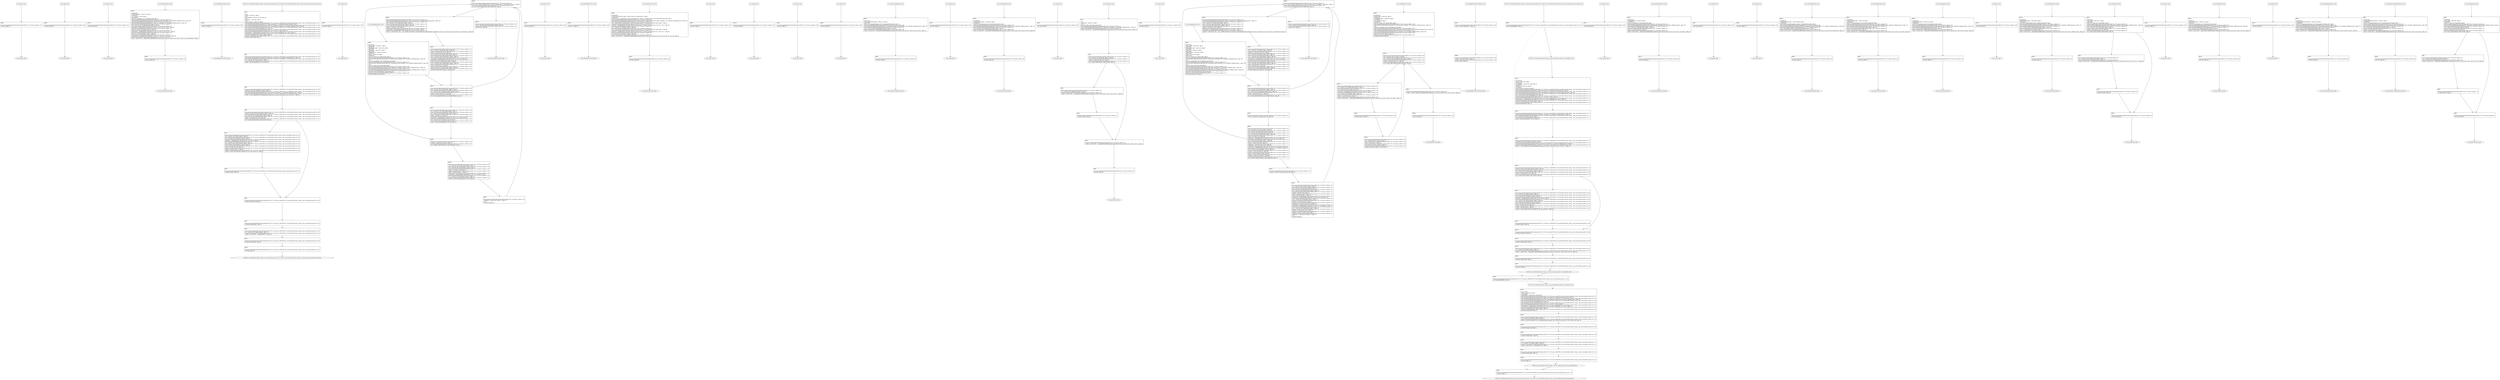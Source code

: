 digraph "icfg graph" {
BBio_ll_good1_end [label="{io_ll_good1_end}"];
BBio_ll_bad6_end [label="{io_ll_bad6_end}"];
BBio_ll_good5_end [label="{io_ll_good5_end}"];
BBio_ll_printWcharLine_end [label="{io_ll_printWcharLine_end}"];
BBio_ll_globalReturnsFalse_end [label="{io_ll_globalReturnsFalse_end}"];
BBCWE134_Uncontrolled_Format_String__char_environment_printf_16_ll_CWE134_Uncontrolled_Format_String__char_environment_printf_16_bad_end [label="{CWE134_Uncontrolled_Format_String__char_environment_printf_16_ll_CWE134_Uncontrolled_Format_String__char_environment_printf_16_bad_end}"];
BBio_ll_bad8_end [label="{io_ll_bad8_end}"];
BBio_ll_decodeHexWChars_end [label="{io_ll_decodeHexWChars_end}"];
BBio_ll_good7_end [label="{io_ll_good7_end}"];
BBio_ll_globalReturnsTrue_end [label="{io_ll_globalReturnsTrue_end}"];
BBio_ll_printStructLine_end [label="{io_ll_printStructLine_end}"];
BBio_ll_bad7_end [label="{io_ll_bad7_end}"];
BBio_ll_good6_end [label="{io_ll_good6_end}"];
BBio_ll_bad2_end [label="{io_ll_bad2_end}"];
BBio_ll_bad9_end [label="{io_ll_bad9_end}"];
BBio_ll_printUnsignedLine_end [label="{io_ll_printUnsignedLine_end}"];
BBio_ll_good4_end [label="{io_ll_good4_end}"];
BBio_ll_printSizeTLine_end [label="{io_ll_printSizeTLine_end}"];
BBio_ll_bad5_end [label="{io_ll_bad5_end}"];
BBio_ll_printLine_end [label="{io_ll_printLine_end}"];
BBio_ll_bad4_end [label="{io_ll_bad4_end}"];
BBio_ll_decodeHexChars_end [label="{io_ll_decodeHexChars_end}"];
BBio_ll_printBytesLine_end [label="{io_ll_printBytesLine_end}"];
BBio_ll_globalReturnsTrueOrFalse_end [label="{io_ll_globalReturnsTrueOrFalse_end}"];
BBCWE134_Uncontrolled_Format_String__char_environment_printf_16_ll_CWE134_Uncontrolled_Format_String__char_environment_printf_16_good_end [label="{CWE134_Uncontrolled_Format_String__char_environment_printf_16_ll_CWE134_Uncontrolled_Format_String__char_environment_printf_16_good_end}"];
BBio_ll_good3_end [label="{io_ll_good3_end}"];
BBio_ll_printHexCharLine_end [label="{io_ll_printHexCharLine_end}"];
BBCWE134_Uncontrolled_Format_String__char_environment_printf_16_ll_goodB2G_end [label="{CWE134_Uncontrolled_Format_String__char_environment_printf_16_ll_goodB2G_end}"];
BBio_ll_good9_end [label="{io_ll_good9_end}"];
BBio_ll_bad3_end [label="{io_ll_bad3_end}"];
BBio_ll_printDoubleLine_end [label="{io_ll_printDoubleLine_end}"];
BBio_ll_printShortLine_end [label="{io_ll_printShortLine_end}"];
BBio_ll_printLongLine_end [label="{io_ll_printLongLine_end}"];
BBio_ll_bad1_end [label="{io_ll_bad1_end}"];
BBio_ll_printFloatLine_end [label="{io_ll_printFloatLine_end}"];
BBio_ll_printWLine_end [label="{io_ll_printWLine_end}"];
BBio_ll_good2_end [label="{io_ll_good2_end}"];
BBio_ll_printIntLine_end [label="{io_ll_printIntLine_end}"];
BBio_ll_good8_end [label="{io_ll_good8_end}"];
BBio_ll_printLongLongLine_end [label="{io_ll_printLongLongLine_end}"];
BBio_ll_printHexUnsignedCharLine_end [label="{io_ll_printHexUnsignedCharLine_end}"];
BBio_ll_printSinkLine_end [label="{io_ll_printSinkLine_end}"];
BBCWE134_Uncontrolled_Format_String__char_environment_printf_16_ll_goodG2B_end [label="{CWE134_Uncontrolled_Format_String__char_environment_printf_16_ll_goodG2B_end}"];
BBio_ll_good1_start [label="{io_ll_good1_start}", shape=record];
io_ll_good1BB69 [label="{BB69:\l\l/home/raoxue/Desktop/MemVerif/workspace/000_079_737/source_code/io.c:187\l
  ret void, !dbg !52\l
}", shape=record];
BBio_ll_bad6_start [label="{io_ll_bad6_start}", shape=record];
io_ll_bad6BB83 [label="{BB83:\l\l/home/raoxue/Desktop/MemVerif/workspace/000_079_737/source_code/io.c:203\l
  ret void, !dbg !52\l
}", shape=record];
BBio_ll_good5_start [label="{io_ll_good5_start}", shape=record];
io_ll_good5BB73 [label="{BB73:\l\l/home/raoxue/Desktop/MemVerif/workspace/000_079_737/source_code/io.c:191\l
  ret void, !dbg !52\l
}", shape=record];
BBio_ll_printWcharLine_start [label="{io_ll_printWcharLine_start}", shape=record];
io_ll_printWcharLineBB28 [label="{BB28:\l\l/:333661952\l
  %wideChar.addr = alloca i32, align 4\l
/:333661952\l
  %s = alloca [2 x i32], align 4\l
/:333661952\l
  store i32 %wideChar, i32* %wideChar.addr, align 4\l
/home/raoxue/Desktop/MemVerif/workspace/000_079_737/source_code/io.c:70\l
  call void @llvm.dbg.declare(metadata i32* %wideChar.addr, metadata !162, metadata !DIExpression()), !dbg !163\l
/home/raoxue/Desktop/MemVerif/workspace/000_079_737/source_code/io.c:74\l
  call void @llvm.dbg.declare(metadata [2 x i32]* %s, metadata !164, metadata !DIExpression()), !dbg !168\l
/home/raoxue/Desktop/MemVerif/workspace/000_079_737/source_code/io.c:75\l
  %0 = load i32, i32* %wideChar.addr, align 4, !dbg !61\l
/home/raoxue/Desktop/MemVerif/workspace/000_079_737/source_code/io.c:75\l
  %arrayidx = getelementptr inbounds [2 x i32], [2 x i32]* %s, i64 0, i64 0, !dbg !62\l
/home/raoxue/Desktop/MemVerif/workspace/000_079_737/source_code/io.c:75\l
  store i32 %0, i32* %arrayidx, align 4, !dbg !63\l
/home/raoxue/Desktop/MemVerif/workspace/000_079_737/source_code/io.c:76\l
  %arrayidx1 = getelementptr inbounds [2 x i32], [2 x i32]* %s, i64 0, i64 1, !dbg !64\l
/home/raoxue/Desktop/MemVerif/workspace/000_079_737/source_code/io.c:76\l
  store i32 0, i32* %arrayidx1, align 4, !dbg !65\l
/home/raoxue/Desktop/MemVerif/workspace/000_079_737/source_code/io.c:77\l
  %arraydecay = getelementptr inbounds [2 x i32], [2 x i32]* %s, i64 0, i64 0, !dbg !66\l
/home/raoxue/Desktop/MemVerif/workspace/000_079_737/source_code/io.c:77\l
  %call = call i32 (i8*, ...) @printf(i8* getelementptr inbounds ([5 x i8], [5 x i8]* @.str.10, i64 0, i64 0), i32* %arraydecay), !dbg !67\l
}", shape=record];
io_ll_printWcharLineBB28 [label="{BB28:\l\l/:333661952\l
  %wideChar.addr = alloca i32, align 4\l
/:333661952\l
  %s = alloca [2 x i32], align 4\l
/:333661952\l
  store i32 %wideChar, i32* %wideChar.addr, align 4\l
/home/raoxue/Desktop/MemVerif/workspace/000_079_737/source_code/io.c:70\l
  call void @llvm.dbg.declare(metadata i32* %wideChar.addr, metadata !162, metadata !DIExpression()), !dbg !163\l
/home/raoxue/Desktop/MemVerif/workspace/000_079_737/source_code/io.c:74\l
  call void @llvm.dbg.declare(metadata [2 x i32]* %s, metadata !164, metadata !DIExpression()), !dbg !168\l
/home/raoxue/Desktop/MemVerif/workspace/000_079_737/source_code/io.c:75\l
  %0 = load i32, i32* %wideChar.addr, align 4, !dbg !61\l
/home/raoxue/Desktop/MemVerif/workspace/000_079_737/source_code/io.c:75\l
  %arrayidx = getelementptr inbounds [2 x i32], [2 x i32]* %s, i64 0, i64 0, !dbg !62\l
/home/raoxue/Desktop/MemVerif/workspace/000_079_737/source_code/io.c:75\l
  store i32 %0, i32* %arrayidx, align 4, !dbg !63\l
/home/raoxue/Desktop/MemVerif/workspace/000_079_737/source_code/io.c:76\l
  %arrayidx1 = getelementptr inbounds [2 x i32], [2 x i32]* %s, i64 0, i64 1, !dbg !64\l
/home/raoxue/Desktop/MemVerif/workspace/000_079_737/source_code/io.c:76\l
  store i32 0, i32* %arrayidx1, align 4, !dbg !65\l
/home/raoxue/Desktop/MemVerif/workspace/000_079_737/source_code/io.c:77\l
  %arraydecay = getelementptr inbounds [2 x i32], [2 x i32]* %s, i64 0, i64 0, !dbg !66\l
/home/raoxue/Desktop/MemVerif/workspace/000_079_737/source_code/io.c:77\l
  %call = call i32 (i8*, ...) @printf(i8* getelementptr inbounds ([5 x i8], [5 x i8]* @.str.10, i64 0, i64 0), i32* %arraydecay), !dbg !67\l
}", shape=record];
io_ll_printWcharLineBB29 [label="{BB29:\l\l/home/raoxue/Desktop/MemVerif/workspace/000_079_737/source_code/io.c:78\l
  ret void, !dbg !68\l
}", shape=record];
BBio_ll_globalReturnsFalse_start [label="{io_ll_globalReturnsFalse_start}", shape=record];
io_ll_globalReturnsFalseBB66 [label="{BB66:\l\l/home/raoxue/Desktop/MemVerif/workspace/000_079_737/source_code/io.c:163\l
  ret i32 0, !dbg !52\l
}", shape=record];
BBCWE134_Uncontrolled_Format_String__char_environment_printf_16_ll_CWE134_Uncontrolled_Format_String__char_environment_printf_16_bad_start [label="{CWE134_Uncontrolled_Format_String__char_environment_printf_16_ll_CWE134_Uncontrolled_Format_String__char_environment_printf_16_bad_start}", shape=record];
CWE134_Uncontrolled_Format_String__char_environment_printf_16_ll_CWE134_Uncontrolled_Format_String__char_environment_printf_16_badBB0 [label="{BB0:\l\l/:415\l
  %data = alloca i8*, align 8\l
/:415\l
  %dataBuffer = alloca [100 x i8], align 16\l
/:415\l
  %dataLen = alloca i64, align 8\l
/:415\l
  %environment = alloca i8*, align 8\l
/home/raoxue/Desktop/MemVerif/workspace/000_079_737/source_code/CWE134_Uncontrolled_Format_String__char_environment_printf_16.c:37\l
  call void @llvm.dbg.declare(metadata i8** %data, metadata !12, metadata !DIExpression()), !dbg !15\l
/home/raoxue/Desktop/MemVerif/workspace/000_079_737/source_code/CWE134_Uncontrolled_Format_String__char_environment_printf_16.c:38\l
  call void @llvm.dbg.declare(metadata [100 x i8]* %dataBuffer, metadata !16, metadata !DIExpression()), !dbg !20\l
/home/raoxue/Desktop/MemVerif/workspace/000_079_737/source_code/CWE134_Uncontrolled_Format_String__char_environment_printf_16.c:38\l
  %0 = bitcast [100 x i8]* %dataBuffer to i8*, !dbg !20\l
/home/raoxue/Desktop/MemVerif/workspace/000_079_737/source_code/CWE134_Uncontrolled_Format_String__char_environment_printf_16.c:38\l
  call void @llvm.memset.p0i8.i64(i8* align 16 %0, i8 0, i64 100, i1 false), !dbg !20\l
/home/raoxue/Desktop/MemVerif/workspace/000_079_737/source_code/CWE134_Uncontrolled_Format_String__char_environment_printf_16.c:39\l
  %arraydecay = getelementptr inbounds [100 x i8], [100 x i8]* %dataBuffer, i64 0, i64 0, !dbg !21\l
/home/raoxue/Desktop/MemVerif/workspace/000_079_737/source_code/CWE134_Uncontrolled_Format_String__char_environment_printf_16.c:39\l
  store i8* %arraydecay, i8** %data, align 8, !dbg !22\l
/home/raoxue/Desktop/MemVerif/workspace/000_079_737/source_code/CWE134_Uncontrolled_Format_String__char_environment_printf_16.c:40\l
  br label %while.body, !dbg !23\l
}", shape=record];
CWE134_Uncontrolled_Format_String__char_environment_printf_16_ll_CWE134_Uncontrolled_Format_String__char_environment_printf_16_badBB1 [label="{BB1:\l\l/home/raoxue/Desktop/MemVerif/workspace/000_079_737/source_code/CWE134_Uncontrolled_Format_String__char_environment_printf_16.c:44\l
  call void @llvm.dbg.declare(metadata i64* %dataLen, metadata !24, metadata !DIExpression()), !dbg !30\l
/home/raoxue/Desktop/MemVerif/workspace/000_079_737/source_code/CWE134_Uncontrolled_Format_String__char_environment_printf_16.c:44\l
  %1 = load i8*, i8** %data, align 8, !dbg !31\l
/home/raoxue/Desktop/MemVerif/workspace/000_079_737/source_code/CWE134_Uncontrolled_Format_String__char_environment_printf_16.c:44\l
  %call = call i64 @strlen(i8* %1) #6, !dbg !32\l
}", shape=record];
CWE134_Uncontrolled_Format_String__char_environment_printf_16_ll_CWE134_Uncontrolled_Format_String__char_environment_printf_16_badBB1 [label="{BB1:\l\l/home/raoxue/Desktop/MemVerif/workspace/000_079_737/source_code/CWE134_Uncontrolled_Format_String__char_environment_printf_16.c:44\l
  call void @llvm.dbg.declare(metadata i64* %dataLen, metadata !24, metadata !DIExpression()), !dbg !30\l
/home/raoxue/Desktop/MemVerif/workspace/000_079_737/source_code/CWE134_Uncontrolled_Format_String__char_environment_printf_16.c:44\l
  %1 = load i8*, i8** %data, align 8, !dbg !31\l
/home/raoxue/Desktop/MemVerif/workspace/000_079_737/source_code/CWE134_Uncontrolled_Format_String__char_environment_printf_16.c:44\l
  %call = call i64 @strlen(i8* %1) #6, !dbg !32\l
}", shape=record];
CWE134_Uncontrolled_Format_String__char_environment_printf_16_ll_CWE134_Uncontrolled_Format_String__char_environment_printf_16_badBB2 [label="{BB2:\l\l/home/raoxue/Desktop/MemVerif/workspace/000_079_737/source_code/CWE134_Uncontrolled_Format_String__char_environment_printf_16.c:44\l
  store i64 %call, i64* %dataLen, align 8, !dbg !30\l
/home/raoxue/Desktop/MemVerif/workspace/000_079_737/source_code/CWE134_Uncontrolled_Format_String__char_environment_printf_16.c:45\l
  call void @llvm.dbg.declare(metadata i8** %environment, metadata !33, metadata !DIExpression()), !dbg !34\l
/home/raoxue/Desktop/MemVerif/workspace/000_079_737/source_code/CWE134_Uncontrolled_Format_String__char_environment_printf_16.c:45\l
  %call1 = call i8* @getenv(i8* getelementptr inbounds ([4 x i8], [4 x i8]* @.str, i64 0, i64 0)) #7, !dbg !35\l
}", shape=record];
CWE134_Uncontrolled_Format_String__char_environment_printf_16_ll_CWE134_Uncontrolled_Format_String__char_environment_printf_16_badBB2 [label="{BB2:\l\l/home/raoxue/Desktop/MemVerif/workspace/000_079_737/source_code/CWE134_Uncontrolled_Format_String__char_environment_printf_16.c:44\l
  store i64 %call, i64* %dataLen, align 8, !dbg !30\l
/home/raoxue/Desktop/MemVerif/workspace/000_079_737/source_code/CWE134_Uncontrolled_Format_String__char_environment_printf_16.c:45\l
  call void @llvm.dbg.declare(metadata i8** %environment, metadata !33, metadata !DIExpression()), !dbg !34\l
/home/raoxue/Desktop/MemVerif/workspace/000_079_737/source_code/CWE134_Uncontrolled_Format_String__char_environment_printf_16.c:45\l
  %call1 = call i8* @getenv(i8* getelementptr inbounds ([4 x i8], [4 x i8]* @.str, i64 0, i64 0)) #7, !dbg !35\l
}", shape=record];
CWE134_Uncontrolled_Format_String__char_environment_printf_16_ll_CWE134_Uncontrolled_Format_String__char_environment_printf_16_badBB3 [label="{BB3:\l\l/home/raoxue/Desktop/MemVerif/workspace/000_079_737/source_code/CWE134_Uncontrolled_Format_String__char_environment_printf_16.c:45\l
  store i8* %call1, i8** %environment, align 8, !dbg !34\l
/home/raoxue/Desktop/MemVerif/workspace/000_079_737/source_code/CWE134_Uncontrolled_Format_String__char_environment_printf_16.c:47\l
  %2 = load i8*, i8** %environment, align 8, !dbg !36\l
/home/raoxue/Desktop/MemVerif/workspace/000_079_737/source_code/CWE134_Uncontrolled_Format_String__char_environment_printf_16.c:47\l
  %cmp = icmp ne i8* %2, null, !dbg !38\l
/home/raoxue/Desktop/MemVerif/workspace/000_079_737/source_code/CWE134_Uncontrolled_Format_String__char_environment_printf_16.c:47\l
  br i1 %cmp, label %if.then, label %if.end, !dbg !39\l
}", shape=record];
CWE134_Uncontrolled_Format_String__char_environment_printf_16_ll_CWE134_Uncontrolled_Format_String__char_environment_printf_16_badBB4 [label="{BB4:\l\l/home/raoxue/Desktop/MemVerif/workspace/000_079_737/source_code/CWE134_Uncontrolled_Format_String__char_environment_printf_16.c:50\l
  %3 = load i8*, i8** %data, align 8, !dbg !40\l
/home/raoxue/Desktop/MemVerif/workspace/000_079_737/source_code/CWE134_Uncontrolled_Format_String__char_environment_printf_16.c:50\l
  %4 = load i64, i64* %dataLen, align 8, !dbg !42\l
/home/raoxue/Desktop/MemVerif/workspace/000_079_737/source_code/CWE134_Uncontrolled_Format_String__char_environment_printf_16.c:50\l
  %add.ptr = getelementptr inbounds i8, i8* %3, i64 %4, !dbg !43\l
/home/raoxue/Desktop/MemVerif/workspace/000_079_737/source_code/CWE134_Uncontrolled_Format_String__char_environment_printf_16.c:50\l
  %5 = load i8*, i8** %environment, align 8, !dbg !44\l
/home/raoxue/Desktop/MemVerif/workspace/000_079_737/source_code/CWE134_Uncontrolled_Format_String__char_environment_printf_16.c:50\l
  %6 = load i64, i64* %dataLen, align 8, !dbg !45\l
/home/raoxue/Desktop/MemVerif/workspace/000_079_737/source_code/CWE134_Uncontrolled_Format_String__char_environment_printf_16.c:50\l
  %sub = sub i64 100, %6, !dbg !46\l
/home/raoxue/Desktop/MemVerif/workspace/000_079_737/source_code/CWE134_Uncontrolled_Format_String__char_environment_printf_16.c:50\l
  %sub2 = sub i64 %sub, 1, !dbg !47\l
/home/raoxue/Desktop/MemVerif/workspace/000_079_737/source_code/CWE134_Uncontrolled_Format_String__char_environment_printf_16.c:50\l
  %call3 = call i8* @strncat(i8* %add.ptr, i8* %5, i64 %sub2) #7, !dbg !48\l
}", shape=record];
CWE134_Uncontrolled_Format_String__char_environment_printf_16_ll_CWE134_Uncontrolled_Format_String__char_environment_printf_16_badBB4 [label="{BB4:\l\l/home/raoxue/Desktop/MemVerif/workspace/000_079_737/source_code/CWE134_Uncontrolled_Format_String__char_environment_printf_16.c:50\l
  %3 = load i8*, i8** %data, align 8, !dbg !40\l
/home/raoxue/Desktop/MemVerif/workspace/000_079_737/source_code/CWE134_Uncontrolled_Format_String__char_environment_printf_16.c:50\l
  %4 = load i64, i64* %dataLen, align 8, !dbg !42\l
/home/raoxue/Desktop/MemVerif/workspace/000_079_737/source_code/CWE134_Uncontrolled_Format_String__char_environment_printf_16.c:50\l
  %add.ptr = getelementptr inbounds i8, i8* %3, i64 %4, !dbg !43\l
/home/raoxue/Desktop/MemVerif/workspace/000_079_737/source_code/CWE134_Uncontrolled_Format_String__char_environment_printf_16.c:50\l
  %5 = load i8*, i8** %environment, align 8, !dbg !44\l
/home/raoxue/Desktop/MemVerif/workspace/000_079_737/source_code/CWE134_Uncontrolled_Format_String__char_environment_printf_16.c:50\l
  %6 = load i64, i64* %dataLen, align 8, !dbg !45\l
/home/raoxue/Desktop/MemVerif/workspace/000_079_737/source_code/CWE134_Uncontrolled_Format_String__char_environment_printf_16.c:50\l
  %sub = sub i64 100, %6, !dbg !46\l
/home/raoxue/Desktop/MemVerif/workspace/000_079_737/source_code/CWE134_Uncontrolled_Format_String__char_environment_printf_16.c:50\l
  %sub2 = sub i64 %sub, 1, !dbg !47\l
/home/raoxue/Desktop/MemVerif/workspace/000_079_737/source_code/CWE134_Uncontrolled_Format_String__char_environment_printf_16.c:50\l
  %call3 = call i8* @strncat(i8* %add.ptr, i8* %5, i64 %sub2) #7, !dbg !48\l
}", shape=record];
CWE134_Uncontrolled_Format_String__char_environment_printf_16_ll_CWE134_Uncontrolled_Format_String__char_environment_printf_16_badBB6 [label="{BB6:\l\l/home/raoxue/Desktop/MemVerif/workspace/000_079_737/source_code/CWE134_Uncontrolled_Format_String__char_environment_printf_16.c:51\l
  br label %if.end, !dbg !49\l
}", shape=record];
CWE134_Uncontrolled_Format_String__char_environment_printf_16_ll_CWE134_Uncontrolled_Format_String__char_environment_printf_16_badBB5 [label="{BB5:\l\l/home/raoxue/Desktop/MemVerif/workspace/000_079_737/source_code/CWE134_Uncontrolled_Format_String__char_environment_printf_16.c:53\l
  br label %while.end, !dbg !50\l
}", shape=record];
CWE134_Uncontrolled_Format_String__char_environment_printf_16_ll_CWE134_Uncontrolled_Format_String__char_environment_printf_16_badBB7 [label="{BB7:\l\l/home/raoxue/Desktop/MemVerif/workspace/000_079_737/source_code/CWE134_Uncontrolled_Format_String__char_environment_printf_16.c:55\l
  br label %while.body4, !dbg !51\l
}", shape=record];
CWE134_Uncontrolled_Format_String__char_environment_printf_16_ll_CWE134_Uncontrolled_Format_String__char_environment_printf_16_badBB8 [label="{BB8:\l\l/home/raoxue/Desktop/MemVerif/workspace/000_079_737/source_code/CWE134_Uncontrolled_Format_String__char_environment_printf_16.c:58\l
  %7 = load i8*, i8** %data, align 8, !dbg !52\l
/home/raoxue/Desktop/MemVerif/workspace/000_079_737/source_code/CWE134_Uncontrolled_Format_String__char_environment_printf_16.c:58\l
  %call5 = call i32 (i8*, ...) @printf(i8* %7), !dbg !54\l
}", shape=record];
CWE134_Uncontrolled_Format_String__char_environment_printf_16_ll_CWE134_Uncontrolled_Format_String__char_environment_printf_16_badBB8 [label="{BB8:\l\l/home/raoxue/Desktop/MemVerif/workspace/000_079_737/source_code/CWE134_Uncontrolled_Format_String__char_environment_printf_16.c:58\l
  %7 = load i8*, i8** %data, align 8, !dbg !52\l
/home/raoxue/Desktop/MemVerif/workspace/000_079_737/source_code/CWE134_Uncontrolled_Format_String__char_environment_printf_16.c:58\l
  %call5 = call i32 (i8*, ...) @printf(i8* %7), !dbg !54\l
}", shape=record];
CWE134_Uncontrolled_Format_String__char_environment_printf_16_ll_CWE134_Uncontrolled_Format_String__char_environment_printf_16_badBB9 [label="{BB9:\l\l/home/raoxue/Desktop/MemVerif/workspace/000_079_737/source_code/CWE134_Uncontrolled_Format_String__char_environment_printf_16.c:59\l
  br label %while.end6, !dbg !55\l
}", shape=record];
CWE134_Uncontrolled_Format_String__char_environment_printf_16_ll_CWE134_Uncontrolled_Format_String__char_environment_printf_16_badBB10 [label="{BB10:\l\l/home/raoxue/Desktop/MemVerif/workspace/000_079_737/source_code/CWE134_Uncontrolled_Format_String__char_environment_printf_16.c:61\l
  ret void, !dbg !56\l
}", shape=record];
BBio_ll_bad8_start [label="{io_ll_bad8_start}", shape=record];
io_ll_bad8BB85 [label="{BB85:\l\l/home/raoxue/Desktop/MemVerif/workspace/000_079_737/source_code/io.c:205\l
  ret void, !dbg !52\l
}", shape=record];
BBio_ll_decodeHexWChars_start [label="{io_ll_decodeHexWChars_start}", shape=record];
io_ll_decodeHexWCharsBB55 [label="{BB55:\l\l/:86256200\l
  %bytes.addr = alloca i8*, align 8\l
/:86256200\l
  %numBytes.addr = alloca i64, align 8\l
/:86256200\l
  %hex.addr = alloca i32*, align 8\l
/:86256200\l
  %numWritten = alloca i64, align 8\l
/:86256200\l
  %byte = alloca i32, align 4\l
/:86256200\l
  store i8* %bytes, i8** %bytes.addr, align 8\l
/home/raoxue/Desktop/MemVerif/workspace/000_079_737/source_code/io.c:135\l
  call void @llvm.dbg.declare(metadata i8** %bytes.addr, metadata !290, metadata !DIExpression()), !dbg !291\l
/:135\l
  store i64 %numBytes, i64* %numBytes.addr, align 8\l
/home/raoxue/Desktop/MemVerif/workspace/000_079_737/source_code/io.c:135\l
  call void @llvm.dbg.declare(metadata i64* %numBytes.addr, metadata !292, metadata !DIExpression()), !dbg !293\l
/:135\l
  store i32* %hex, i32** %hex.addr, align 8\l
/home/raoxue/Desktop/MemVerif/workspace/000_079_737/source_code/io.c:135\l
  call void @llvm.dbg.declare(metadata i32** %hex.addr, metadata !294, metadata !DIExpression()), !dbg !295\l
/home/raoxue/Desktop/MemVerif/workspace/000_079_737/source_code/io.c:137\l
  call void @llvm.dbg.declare(metadata i64* %numWritten, metadata !296, metadata !DIExpression()), !dbg !297\l
/home/raoxue/Desktop/MemVerif/workspace/000_079_737/source_code/io.c:137\l
  store i64 0, i64* %numWritten, align 8, !dbg !65\l
/home/raoxue/Desktop/MemVerif/workspace/000_079_737/source_code/io.c:143\l
  br label %while.cond, !dbg !66\l
}", shape=record];
io_ll_decodeHexWCharsBB56 [label="{BB56:\l\l/home/raoxue/Desktop/MemVerif/workspace/000_079_737/source_code/io.c:143\l
  %0 = load i64, i64* %numWritten, align 8, !dbg !67\l
/home/raoxue/Desktop/MemVerif/workspace/000_079_737/source_code/io.c:143\l
  %1 = load i64, i64* %numBytes.addr, align 8, !dbg !68\l
/home/raoxue/Desktop/MemVerif/workspace/000_079_737/source_code/io.c:143\l
  %cmp = icmp ult i64 %0, %1, !dbg !69\l
/home/raoxue/Desktop/MemVerif/workspace/000_079_737/source_code/io.c:143\l
  br i1 %cmp, label %land.lhs.true, label %land.end, !dbg !70\l
}", shape=record];
io_ll_decodeHexWCharsBB57 [label="{BB57:\l\l/home/raoxue/Desktop/MemVerif/workspace/000_079_737/source_code/io.c:143\l
  %2 = load i32*, i32** %hex.addr, align 8, !dbg !71\l
/home/raoxue/Desktop/MemVerif/workspace/000_079_737/source_code/io.c:143\l
  %3 = load i64, i64* %numWritten, align 8, !dbg !72\l
/home/raoxue/Desktop/MemVerif/workspace/000_079_737/source_code/io.c:143\l
  %mul = mul i64 2, %3, !dbg !73\l
/home/raoxue/Desktop/MemVerif/workspace/000_079_737/source_code/io.c:143\l
  %arrayidx = getelementptr inbounds i32, i32* %2, i64 %mul, !dbg !71\l
/home/raoxue/Desktop/MemVerif/workspace/000_079_737/source_code/io.c:143\l
  %4 = load i32, i32* %arrayidx, align 4, !dbg !71\l
/home/raoxue/Desktop/MemVerif/workspace/000_079_737/source_code/io.c:143\l
  %call = call i32 @iswxdigit(i32 %4) #5, !dbg !74\l
}", shape=record];
io_ll_decodeHexWCharsBB57 [label="{BB57:\l\l/home/raoxue/Desktop/MemVerif/workspace/000_079_737/source_code/io.c:143\l
  %2 = load i32*, i32** %hex.addr, align 8, !dbg !71\l
/home/raoxue/Desktop/MemVerif/workspace/000_079_737/source_code/io.c:143\l
  %3 = load i64, i64* %numWritten, align 8, !dbg !72\l
/home/raoxue/Desktop/MemVerif/workspace/000_079_737/source_code/io.c:143\l
  %mul = mul i64 2, %3, !dbg !73\l
/home/raoxue/Desktop/MemVerif/workspace/000_079_737/source_code/io.c:143\l
  %arrayidx = getelementptr inbounds i32, i32* %2, i64 %mul, !dbg !71\l
/home/raoxue/Desktop/MemVerif/workspace/000_079_737/source_code/io.c:143\l
  %4 = load i32, i32* %arrayidx, align 4, !dbg !71\l
/home/raoxue/Desktop/MemVerif/workspace/000_079_737/source_code/io.c:143\l
  %call = call i32 @iswxdigit(i32 %4) #5, !dbg !74\l
}", shape=record];
io_ll_decodeHexWCharsBB59 [label="{BB59:\l\l/home/raoxue/Desktop/MemVerif/workspace/000_079_737/source_code/io.c:143\l
  %tobool = icmp ne i32 %call, 0, !dbg !74\l
/home/raoxue/Desktop/MemVerif/workspace/000_079_737/source_code/io.c:143\l
  br i1 %tobool, label %land.rhs, label %land.end, !dbg !75\l
}", shape=record];
io_ll_decodeHexWCharsBB60 [label="{BB60:\l\l/home/raoxue/Desktop/MemVerif/workspace/000_079_737/source_code/io.c:143\l
  %5 = load i32*, i32** %hex.addr, align 8, !dbg !76\l
/home/raoxue/Desktop/MemVerif/workspace/000_079_737/source_code/io.c:143\l
  %6 = load i64, i64* %numWritten, align 8, !dbg !77\l
/home/raoxue/Desktop/MemVerif/workspace/000_079_737/source_code/io.c:143\l
  %mul1 = mul i64 2, %6, !dbg !78\l
/home/raoxue/Desktop/MemVerif/workspace/000_079_737/source_code/io.c:143\l
  %add = add i64 %mul1, 1, !dbg !79\l
/home/raoxue/Desktop/MemVerif/workspace/000_079_737/source_code/io.c:143\l
  %arrayidx2 = getelementptr inbounds i32, i32* %5, i64 %add, !dbg !76\l
/home/raoxue/Desktop/MemVerif/workspace/000_079_737/source_code/io.c:143\l
  %7 = load i32, i32* %arrayidx2, align 4, !dbg !76\l
/home/raoxue/Desktop/MemVerif/workspace/000_079_737/source_code/io.c:143\l
  %call3 = call i32 @iswxdigit(i32 %7) #5, !dbg !80\l
}", shape=record];
io_ll_decodeHexWCharsBB60 [label="{BB60:\l\l/home/raoxue/Desktop/MemVerif/workspace/000_079_737/source_code/io.c:143\l
  %5 = load i32*, i32** %hex.addr, align 8, !dbg !76\l
/home/raoxue/Desktop/MemVerif/workspace/000_079_737/source_code/io.c:143\l
  %6 = load i64, i64* %numWritten, align 8, !dbg !77\l
/home/raoxue/Desktop/MemVerif/workspace/000_079_737/source_code/io.c:143\l
  %mul1 = mul i64 2, %6, !dbg !78\l
/home/raoxue/Desktop/MemVerif/workspace/000_079_737/source_code/io.c:143\l
  %add = add i64 %mul1, 1, !dbg !79\l
/home/raoxue/Desktop/MemVerif/workspace/000_079_737/source_code/io.c:143\l
  %arrayidx2 = getelementptr inbounds i32, i32* %5, i64 %add, !dbg !76\l
/home/raoxue/Desktop/MemVerif/workspace/000_079_737/source_code/io.c:143\l
  %7 = load i32, i32* %arrayidx2, align 4, !dbg !76\l
/home/raoxue/Desktop/MemVerif/workspace/000_079_737/source_code/io.c:143\l
  %call3 = call i32 @iswxdigit(i32 %7) #5, !dbg !80\l
}", shape=record];
io_ll_decodeHexWCharsBB61 [label="{BB61:\l\l/home/raoxue/Desktop/MemVerif/workspace/000_079_737/source_code/io.c:143\l
  %tobool4 = icmp ne i32 %call3, 0, !dbg !75\l
/:143\l
  br label %land.end\l
}", shape=record];
io_ll_decodeHexWCharsBB58 [label="{BB58:\l\l/home/raoxue/Desktop/MemVerif/workspace/000_079_737/source_code/io.c:0\l
  %8 = phi i1 [ false, %land.lhs.true ], [ false, %while.cond ], [ %tobool4, %land.rhs ], !dbg !81\l
/home/raoxue/Desktop/MemVerif/workspace/000_079_737/source_code/io.c:143\l
  br i1 %8, label %while.body, label %while.end, !dbg !66\l
}", shape=record];
io_ll_decodeHexWCharsBB62 [label="{BB62:\l\l/home/raoxue/Desktop/MemVerif/workspace/000_079_737/source_code/io.c:145\l
  call void @llvm.dbg.declare(metadata i32* %byte, metadata !314, metadata !DIExpression()), !dbg !316\l
/home/raoxue/Desktop/MemVerif/workspace/000_079_737/source_code/io.c:146\l
  %9 = load i32*, i32** %hex.addr, align 8, !dbg !85\l
/home/raoxue/Desktop/MemVerif/workspace/000_079_737/source_code/io.c:146\l
  %10 = load i64, i64* %numWritten, align 8, !dbg !86\l
/home/raoxue/Desktop/MemVerif/workspace/000_079_737/source_code/io.c:146\l
  %mul5 = mul i64 2, %10, !dbg !87\l
/home/raoxue/Desktop/MemVerif/workspace/000_079_737/source_code/io.c:146\l
  %arrayidx6 = getelementptr inbounds i32, i32* %9, i64 %mul5, !dbg !85\l
/home/raoxue/Desktop/MemVerif/workspace/000_079_737/source_code/io.c:146\l
  %call7 = call i32 (i32*, i32*, ...) @__isoc99_swscanf(i32* %arrayidx6, i32* getelementptr inbounds ([5 x i32], [5 x i32]* @.str.16, i64 0, i64 0), i32* %byte) #5, !dbg !88\l
}", shape=record];
io_ll_decodeHexWCharsBB62 [label="{BB62:\l\l/home/raoxue/Desktop/MemVerif/workspace/000_079_737/source_code/io.c:145\l
  call void @llvm.dbg.declare(metadata i32* %byte, metadata !314, metadata !DIExpression()), !dbg !316\l
/home/raoxue/Desktop/MemVerif/workspace/000_079_737/source_code/io.c:146\l
  %9 = load i32*, i32** %hex.addr, align 8, !dbg !85\l
/home/raoxue/Desktop/MemVerif/workspace/000_079_737/source_code/io.c:146\l
  %10 = load i64, i64* %numWritten, align 8, !dbg !86\l
/home/raoxue/Desktop/MemVerif/workspace/000_079_737/source_code/io.c:146\l
  %mul5 = mul i64 2, %10, !dbg !87\l
/home/raoxue/Desktop/MemVerif/workspace/000_079_737/source_code/io.c:146\l
  %arrayidx6 = getelementptr inbounds i32, i32* %9, i64 %mul5, !dbg !85\l
/home/raoxue/Desktop/MemVerif/workspace/000_079_737/source_code/io.c:146\l
  %call7 = call i32 (i32*, i32*, ...) @__isoc99_swscanf(i32* %arrayidx6, i32* getelementptr inbounds ([5 x i32], [5 x i32]* @.str.16, i64 0, i64 0), i32* %byte) #5, !dbg !88\l
}", shape=record];
io_ll_decodeHexWCharsBB64 [label="{BB64:\l\l/home/raoxue/Desktop/MemVerif/workspace/000_079_737/source_code/io.c:147\l
  %11 = load i32, i32* %byte, align 4, !dbg !89\l
/home/raoxue/Desktop/MemVerif/workspace/000_079_737/source_code/io.c:147\l
  %conv = trunc i32 %11 to i8, !dbg !90\l
/home/raoxue/Desktop/MemVerif/workspace/000_079_737/source_code/io.c:147\l
  %12 = load i8*, i8** %bytes.addr, align 8, !dbg !91\l
/home/raoxue/Desktop/MemVerif/workspace/000_079_737/source_code/io.c:147\l
  %13 = load i64, i64* %numWritten, align 8, !dbg !92\l
/home/raoxue/Desktop/MemVerif/workspace/000_079_737/source_code/io.c:147\l
  %arrayidx8 = getelementptr inbounds i8, i8* %12, i64 %13, !dbg !91\l
/home/raoxue/Desktop/MemVerif/workspace/000_079_737/source_code/io.c:147\l
  store i8 %conv, i8* %arrayidx8, align 1, !dbg !93\l
/home/raoxue/Desktop/MemVerif/workspace/000_079_737/source_code/io.c:148\l
  %14 = load i64, i64* %numWritten, align 8, !dbg !94\l
/home/raoxue/Desktop/MemVerif/workspace/000_079_737/source_code/io.c:148\l
  %inc = add i64 %14, 1, !dbg !94\l
/home/raoxue/Desktop/MemVerif/workspace/000_079_737/source_code/io.c:148\l
  store i64 %inc, i64* %numWritten, align 8, !dbg !94\l
/home/raoxue/Desktop/MemVerif/workspace/000_079_737/source_code/io.c:143\l
  br label %while.cond, !dbg !66, !llvm.loop !95\l
}", shape=record];
io_ll_decodeHexWCharsBB63 [label="{BB63:\l\l/home/raoxue/Desktop/MemVerif/workspace/000_079_737/source_code/io.c:151\l
  %15 = load i64, i64* %numWritten, align 8, !dbg !98\l
/home/raoxue/Desktop/MemVerif/workspace/000_079_737/source_code/io.c:151\l
  ret i64 %15, !dbg !99\l
}", shape=record];
BBio_ll_good7_start [label="{io_ll_good7_start}", shape=record];
io_ll_good7BB75 [label="{BB75:\l\l/home/raoxue/Desktop/MemVerif/workspace/000_079_737/source_code/io.c:193\l
  ret void, !dbg !52\l
}", shape=record];
BBio_ll_globalReturnsTrue_start [label="{io_ll_globalReturnsTrue_start}", shape=record];
io_ll_globalReturnsTrueBB65 [label="{BB65:\l\l/home/raoxue/Desktop/MemVerif/workspace/000_079_737/source_code/io.c:158\l
  ret i32 1, !dbg !52\l
}", shape=record];
BBio_ll_printStructLine_start [label="{io_ll_printStructLine_start}", shape=record];
io_ll_printStructLineBB36 [label="{BB36:\l\l/:333661952\l
  %structTwoIntsStruct.addr = alloca %struct._twoIntsStruct*, align 8\l
/:333661952\l
  store %struct._twoIntsStruct* %structTwoIntsStruct, %struct._twoIntsStruct** %structTwoIntsStruct.addr, align 8\l
/home/raoxue/Desktop/MemVerif/workspace/000_079_737/source_code/io.c:95\l
  call void @llvm.dbg.declare(metadata %struct._twoIntsStruct** %structTwoIntsStruct.addr, metadata !212, metadata !DIExpression()), !dbg !213\l
/home/raoxue/Desktop/MemVerif/workspace/000_079_737/source_code/io.c:97\l
  %0 = load %struct._twoIntsStruct*, %struct._twoIntsStruct** %structTwoIntsStruct.addr, align 8, !dbg !61\l
/home/raoxue/Desktop/MemVerif/workspace/000_079_737/source_code/io.c:97\l
  %intOne = getelementptr inbounds %struct._twoIntsStruct, %struct._twoIntsStruct* %0, i32 0, i32 0, !dbg !62\l
/home/raoxue/Desktop/MemVerif/workspace/000_079_737/source_code/io.c:97\l
  %1 = load i32, i32* %intOne, align 4, !dbg !62\l
/home/raoxue/Desktop/MemVerif/workspace/000_079_737/source_code/io.c:97\l
  %2 = load %struct._twoIntsStruct*, %struct._twoIntsStruct** %structTwoIntsStruct.addr, align 8, !dbg !63\l
/home/raoxue/Desktop/MemVerif/workspace/000_079_737/source_code/io.c:97\l
  %intTwo = getelementptr inbounds %struct._twoIntsStruct, %struct._twoIntsStruct* %2, i32 0, i32 1, !dbg !64\l
/home/raoxue/Desktop/MemVerif/workspace/000_079_737/source_code/io.c:97\l
  %3 = load i32, i32* %intTwo, align 4, !dbg !64\l
/home/raoxue/Desktop/MemVerif/workspace/000_079_737/source_code/io.c:97\l
  %call = call i32 (i8*, ...) @printf(i8* getelementptr inbounds ([10 x i8], [10 x i8]* @.str.13, i64 0, i64 0), i32 %1, i32 %3), !dbg !65\l
}", shape=record];
io_ll_printStructLineBB36 [label="{BB36:\l\l/:333661952\l
  %structTwoIntsStruct.addr = alloca %struct._twoIntsStruct*, align 8\l
/:333661952\l
  store %struct._twoIntsStruct* %structTwoIntsStruct, %struct._twoIntsStruct** %structTwoIntsStruct.addr, align 8\l
/home/raoxue/Desktop/MemVerif/workspace/000_079_737/source_code/io.c:95\l
  call void @llvm.dbg.declare(metadata %struct._twoIntsStruct** %structTwoIntsStruct.addr, metadata !212, metadata !DIExpression()), !dbg !213\l
/home/raoxue/Desktop/MemVerif/workspace/000_079_737/source_code/io.c:97\l
  %0 = load %struct._twoIntsStruct*, %struct._twoIntsStruct** %structTwoIntsStruct.addr, align 8, !dbg !61\l
/home/raoxue/Desktop/MemVerif/workspace/000_079_737/source_code/io.c:97\l
  %intOne = getelementptr inbounds %struct._twoIntsStruct, %struct._twoIntsStruct* %0, i32 0, i32 0, !dbg !62\l
/home/raoxue/Desktop/MemVerif/workspace/000_079_737/source_code/io.c:97\l
  %1 = load i32, i32* %intOne, align 4, !dbg !62\l
/home/raoxue/Desktop/MemVerif/workspace/000_079_737/source_code/io.c:97\l
  %2 = load %struct._twoIntsStruct*, %struct._twoIntsStruct** %structTwoIntsStruct.addr, align 8, !dbg !63\l
/home/raoxue/Desktop/MemVerif/workspace/000_079_737/source_code/io.c:97\l
  %intTwo = getelementptr inbounds %struct._twoIntsStruct, %struct._twoIntsStruct* %2, i32 0, i32 1, !dbg !64\l
/home/raoxue/Desktop/MemVerif/workspace/000_079_737/source_code/io.c:97\l
  %3 = load i32, i32* %intTwo, align 4, !dbg !64\l
/home/raoxue/Desktop/MemVerif/workspace/000_079_737/source_code/io.c:97\l
  %call = call i32 (i8*, ...) @printf(i8* getelementptr inbounds ([10 x i8], [10 x i8]* @.str.13, i64 0, i64 0), i32 %1, i32 %3), !dbg !65\l
}", shape=record];
io_ll_printStructLineBB37 [label="{BB37:\l\l/home/raoxue/Desktop/MemVerif/workspace/000_079_737/source_code/io.c:98\l
  ret void, !dbg !66\l
}", shape=record];
BBio_ll_bad7_start [label="{io_ll_bad7_start}", shape=record];
io_ll_bad7BB84 [label="{BB84:\l\l/home/raoxue/Desktop/MemVerif/workspace/000_079_737/source_code/io.c:204\l
  ret void, !dbg !52\l
}", shape=record];
BBio_ll_good6_start [label="{io_ll_good6_start}", shape=record];
io_ll_good6BB74 [label="{BB74:\l\l/home/raoxue/Desktop/MemVerif/workspace/000_079_737/source_code/io.c:192\l
  ret void, !dbg !52\l
}", shape=record];
BBio_ll_bad2_start [label="{io_ll_bad2_start}", shape=record];
io_ll_bad2BB79 [label="{BB79:\l\l/home/raoxue/Desktop/MemVerif/workspace/000_079_737/source_code/io.c:199\l
  ret void, !dbg !52\l
}", shape=record];
BBio_ll_bad9_start [label="{io_ll_bad9_start}", shape=record];
io_ll_bad9BB86 [label="{BB86:\l\l/home/raoxue/Desktop/MemVerif/workspace/000_079_737/source_code/io.c:206\l
  ret void, !dbg !52\l
}", shape=record];
BBio_ll_printUnsignedLine_start [label="{io_ll_printUnsignedLine_start}", shape=record];
io_ll_printUnsignedLineBB30 [label="{BB30:\l\l/:86417240\l
  %unsignedNumber.addr = alloca i32, align 4\l
/:86417240\l
  store i32 %unsignedNumber, i32* %unsignedNumber.addr, align 4\l
/home/raoxue/Desktop/MemVerif/workspace/000_079_737/source_code/io.c:80\l
  call void @llvm.dbg.declare(metadata i32* %unsignedNumber.addr, metadata !180, metadata !DIExpression()), !dbg !181\l
/home/raoxue/Desktop/MemVerif/workspace/000_079_737/source_code/io.c:82\l
  %0 = load i32, i32* %unsignedNumber.addr, align 4, !dbg !54\l
/home/raoxue/Desktop/MemVerif/workspace/000_079_737/source_code/io.c:82\l
  %call = call i32 (i8*, ...) @printf(i8* getelementptr inbounds ([4 x i8], [4 x i8]* @.str.11, i64 0, i64 0), i32 %0), !dbg !55\l
}", shape=record];
io_ll_printUnsignedLineBB30 [label="{BB30:\l\l/:86417240\l
  %unsignedNumber.addr = alloca i32, align 4\l
/:86417240\l
  store i32 %unsignedNumber, i32* %unsignedNumber.addr, align 4\l
/home/raoxue/Desktop/MemVerif/workspace/000_079_737/source_code/io.c:80\l
  call void @llvm.dbg.declare(metadata i32* %unsignedNumber.addr, metadata !180, metadata !DIExpression()), !dbg !181\l
/home/raoxue/Desktop/MemVerif/workspace/000_079_737/source_code/io.c:82\l
  %0 = load i32, i32* %unsignedNumber.addr, align 4, !dbg !54\l
/home/raoxue/Desktop/MemVerif/workspace/000_079_737/source_code/io.c:82\l
  %call = call i32 (i8*, ...) @printf(i8* getelementptr inbounds ([4 x i8], [4 x i8]* @.str.11, i64 0, i64 0), i32 %0), !dbg !55\l
}", shape=record];
io_ll_printUnsignedLineBB31 [label="{BB31:\l\l/home/raoxue/Desktop/MemVerif/workspace/000_079_737/source_code/io.c:83\l
  ret void, !dbg !56\l
}", shape=record];
BBio_ll_good4_start [label="{io_ll_good4_start}", shape=record];
io_ll_good4BB72 [label="{BB72:\l\l/home/raoxue/Desktop/MemVerif/workspace/000_079_737/source_code/io.c:190\l
  ret void, !dbg !52\l
}", shape=record];
BBio_ll_printSizeTLine_start [label="{io_ll_printSizeTLine_start}", shape=record];
io_ll_printSizeTLineBB24 [label="{BB24:\l\l/:333661952\l
  %sizeTNumber.addr = alloca i64, align 8\l
/:333661952\l
  store i64 %sizeTNumber, i64* %sizeTNumber.addr, align 8\l
/home/raoxue/Desktop/MemVerif/workspace/000_079_737/source_code/io.c:60\l
  call void @llvm.dbg.declare(metadata i64* %sizeTNumber.addr, metadata !146, metadata !DIExpression()), !dbg !147\l
/home/raoxue/Desktop/MemVerif/workspace/000_079_737/source_code/io.c:62\l
  %0 = load i64, i64* %sizeTNumber.addr, align 8, !dbg !57\l
/home/raoxue/Desktop/MemVerif/workspace/000_079_737/source_code/io.c:62\l
  %call = call i32 (i8*, ...) @printf(i8* getelementptr inbounds ([5 x i8], [5 x i8]* @.str.8, i64 0, i64 0), i64 %0), !dbg !58\l
}", shape=record];
io_ll_printSizeTLineBB24 [label="{BB24:\l\l/:333661952\l
  %sizeTNumber.addr = alloca i64, align 8\l
/:333661952\l
  store i64 %sizeTNumber, i64* %sizeTNumber.addr, align 8\l
/home/raoxue/Desktop/MemVerif/workspace/000_079_737/source_code/io.c:60\l
  call void @llvm.dbg.declare(metadata i64* %sizeTNumber.addr, metadata !146, metadata !DIExpression()), !dbg !147\l
/home/raoxue/Desktop/MemVerif/workspace/000_079_737/source_code/io.c:62\l
  %0 = load i64, i64* %sizeTNumber.addr, align 8, !dbg !57\l
/home/raoxue/Desktop/MemVerif/workspace/000_079_737/source_code/io.c:62\l
  %call = call i32 (i8*, ...) @printf(i8* getelementptr inbounds ([5 x i8], [5 x i8]* @.str.8, i64 0, i64 0), i64 %0), !dbg !58\l
}", shape=record];
io_ll_printSizeTLineBB25 [label="{BB25:\l\l/home/raoxue/Desktop/MemVerif/workspace/000_079_737/source_code/io.c:63\l
  ret void, !dbg !59\l
}", shape=record];
BBio_ll_bad5_start [label="{io_ll_bad5_start}", shape=record];
io_ll_bad5BB82 [label="{BB82:\l\l/home/raoxue/Desktop/MemVerif/workspace/000_079_737/source_code/io.c:202\l
  ret void, !dbg !52\l
}", shape=record];
BBio_ll_printLine_start [label="{io_ll_printLine_start}", shape=record];
io_ll_printLineBB0 [label="{BB0:\l\l/:415\l
  %line.addr = alloca i8*, align 8\l
/:415\l
  store i8* %line, i8** %line.addr, align 8\l
/home/raoxue/Desktop/MemVerif/workspace/000_079_737/source_code/io.c:11\l
  call void @llvm.dbg.declare(metadata i8** %line.addr, metadata !52, metadata !DIExpression()), !dbg !53\l
/home/raoxue/Desktop/MemVerif/workspace/000_079_737/source_code/io.c:13\l
  %call = call i32 (i8*, ...) @printf(i8* getelementptr inbounds ([9 x i8], [9 x i8]* @.str, i64 0, i64 0)), !dbg !54\l
}", shape=record];
io_ll_printLineBB0 [label="{BB0:\l\l/:415\l
  %line.addr = alloca i8*, align 8\l
/:415\l
  store i8* %line, i8** %line.addr, align 8\l
/home/raoxue/Desktop/MemVerif/workspace/000_079_737/source_code/io.c:11\l
  call void @llvm.dbg.declare(metadata i8** %line.addr, metadata !52, metadata !DIExpression()), !dbg !53\l
/home/raoxue/Desktop/MemVerif/workspace/000_079_737/source_code/io.c:13\l
  %call = call i32 (i8*, ...) @printf(i8* getelementptr inbounds ([9 x i8], [9 x i8]* @.str, i64 0, i64 0)), !dbg !54\l
}", shape=record];
io_ll_printLineBB1 [label="{BB1:\l\l/home/raoxue/Desktop/MemVerif/workspace/000_079_737/source_code/io.c:14\l
  %0 = load i8*, i8** %line.addr, align 8, !dbg !55\l
/home/raoxue/Desktop/MemVerif/workspace/000_079_737/source_code/io.c:14\l
  %cmp = icmp ne i8* %0, null, !dbg !57\l
/home/raoxue/Desktop/MemVerif/workspace/000_079_737/source_code/io.c:14\l
  br i1 %cmp, label %if.then, label %if.end, !dbg !58\l
}", shape=record];
io_ll_printLineBB2 [label="{BB2:\l\l/home/raoxue/Desktop/MemVerif/workspace/000_079_737/source_code/io.c:16\l
  %1 = load i8*, i8** %line.addr, align 8, !dbg !59\l
/home/raoxue/Desktop/MemVerif/workspace/000_079_737/source_code/io.c:16\l
  %call1 = call i32 (i8*, ...) @printf(i8* getelementptr inbounds ([4 x i8], [4 x i8]* @.str.1, i64 0, i64 0), i8* %1), !dbg !61\l
}", shape=record];
io_ll_printLineBB2 [label="{BB2:\l\l/home/raoxue/Desktop/MemVerif/workspace/000_079_737/source_code/io.c:16\l
  %1 = load i8*, i8** %line.addr, align 8, !dbg !59\l
/home/raoxue/Desktop/MemVerif/workspace/000_079_737/source_code/io.c:16\l
  %call1 = call i32 (i8*, ...) @printf(i8* getelementptr inbounds ([4 x i8], [4 x i8]* @.str.1, i64 0, i64 0), i8* %1), !dbg !61\l
}", shape=record];
io_ll_printLineBB4 [label="{BB4:\l\l/home/raoxue/Desktop/MemVerif/workspace/000_079_737/source_code/io.c:17\l
  br label %if.end, !dbg !62\l
}", shape=record];
io_ll_printLineBB3 [label="{BB3:\l\l/home/raoxue/Desktop/MemVerif/workspace/000_079_737/source_code/io.c:18\l
  %call2 = call i32 (i8*, ...) @printf(i8* getelementptr inbounds ([9 x i8], [9 x i8]* @.str.2, i64 0, i64 0)), !dbg !63\l
}", shape=record];
io_ll_printLineBB3 [label="{BB3:\l\l/home/raoxue/Desktop/MemVerif/workspace/000_079_737/source_code/io.c:18\l
  %call2 = call i32 (i8*, ...) @printf(i8* getelementptr inbounds ([9 x i8], [9 x i8]* @.str.2, i64 0, i64 0)), !dbg !63\l
}", shape=record];
io_ll_printLineBB5 [label="{BB5:\l\l/home/raoxue/Desktop/MemVerif/workspace/000_079_737/source_code/io.c:19\l
  ret void, !dbg !64\l
}", shape=record];
BBio_ll_bad4_start [label="{io_ll_bad4_start}", shape=record];
io_ll_bad4BB81 [label="{BB81:\l\l/home/raoxue/Desktop/MemVerif/workspace/000_079_737/source_code/io.c:201\l
  ret void, !dbg !52\l
}", shape=record];
BBio_ll_decodeHexChars_start [label="{io_ll_decodeHexChars_start}", shape=record];
io_ll_decodeHexCharsBB45 [label="{BB45:\l\l/:86270528\l
  %bytes.addr = alloca i8*, align 8\l
/:86270528\l
  %numBytes.addr = alloca i64, align 8\l
/:86270528\l
  %hex.addr = alloca i8*, align 8\l
/:86270528\l
  %numWritten = alloca i64, align 8\l
/:86270528\l
  %byte = alloca i32, align 4\l
/:86270528\l
  store i8* %bytes, i8** %bytes.addr, align 8\l
/home/raoxue/Desktop/MemVerif/workspace/000_079_737/source_code/io.c:113\l
  call void @llvm.dbg.declare(metadata i8** %bytes.addr, metadata !253, metadata !DIExpression()), !dbg !254\l
/:113\l
  store i64 %numBytes, i64* %numBytes.addr, align 8\l
/home/raoxue/Desktop/MemVerif/workspace/000_079_737/source_code/io.c:113\l
  call void @llvm.dbg.declare(metadata i64* %numBytes.addr, metadata !255, metadata !DIExpression()), !dbg !256\l
/:113\l
  store i8* %hex, i8** %hex.addr, align 8\l
/home/raoxue/Desktop/MemVerif/workspace/000_079_737/source_code/io.c:113\l
  call void @llvm.dbg.declare(metadata i8** %hex.addr, metadata !257, metadata !DIExpression()), !dbg !258\l
/home/raoxue/Desktop/MemVerif/workspace/000_079_737/source_code/io.c:115\l
  call void @llvm.dbg.declare(metadata i64* %numWritten, metadata !259, metadata !DIExpression()), !dbg !260\l
/home/raoxue/Desktop/MemVerif/workspace/000_079_737/source_code/io.c:115\l
  store i64 0, i64* %numWritten, align 8, !dbg !63\l
/home/raoxue/Desktop/MemVerif/workspace/000_079_737/source_code/io.c:121\l
  br label %while.cond, !dbg !64\l
}", shape=record];
io_ll_decodeHexCharsBB46 [label="{BB46:\l\l/home/raoxue/Desktop/MemVerif/workspace/000_079_737/source_code/io.c:121\l
  %0 = load i64, i64* %numWritten, align 8, !dbg !65\l
/home/raoxue/Desktop/MemVerif/workspace/000_079_737/source_code/io.c:121\l
  %1 = load i64, i64* %numBytes.addr, align 8, !dbg !66\l
/home/raoxue/Desktop/MemVerif/workspace/000_079_737/source_code/io.c:121\l
  %cmp = icmp ult i64 %0, %1, !dbg !67\l
/home/raoxue/Desktop/MemVerif/workspace/000_079_737/source_code/io.c:121\l
  br i1 %cmp, label %land.lhs.true, label %land.end, !dbg !68\l
}", shape=record];
io_ll_decodeHexCharsBB47 [label="{BB47:\l\l/home/raoxue/Desktop/MemVerif/workspace/000_079_737/source_code/io.c:121\l
  %call = call i16** @__ctype_b_loc() #5, !dbg !69\l
}", shape=record];
io_ll_decodeHexCharsBB47 [label="{BB47:\l\l/home/raoxue/Desktop/MemVerif/workspace/000_079_737/source_code/io.c:121\l
  %call = call i16** @__ctype_b_loc() #5, !dbg !69\l
}", shape=record];
io_ll_decodeHexCharsBB49 [label="{BB49:\l\l/home/raoxue/Desktop/MemVerif/workspace/000_079_737/source_code/io.c:121\l
  %2 = load i16*, i16** %call, align 8, !dbg !69\l
/home/raoxue/Desktop/MemVerif/workspace/000_079_737/source_code/io.c:121\l
  %3 = load i8*, i8** %hex.addr, align 8, !dbg !69\l
/home/raoxue/Desktop/MemVerif/workspace/000_079_737/source_code/io.c:121\l
  %4 = load i64, i64* %numWritten, align 8, !dbg !69\l
/home/raoxue/Desktop/MemVerif/workspace/000_079_737/source_code/io.c:121\l
  %mul = mul i64 2, %4, !dbg !69\l
/home/raoxue/Desktop/MemVerif/workspace/000_079_737/source_code/io.c:121\l
  %arrayidx = getelementptr inbounds i8, i8* %3, i64 %mul, !dbg !69\l
/home/raoxue/Desktop/MemVerif/workspace/000_079_737/source_code/io.c:121\l
  %5 = load i8, i8* %arrayidx, align 1, !dbg !69\l
/home/raoxue/Desktop/MemVerif/workspace/000_079_737/source_code/io.c:121\l
  %conv = sext i8 %5 to i32, !dbg !69\l
/home/raoxue/Desktop/MemVerif/workspace/000_079_737/source_code/io.c:121\l
  %idxprom = sext i32 %conv to i64, !dbg !69\l
/home/raoxue/Desktop/MemVerif/workspace/000_079_737/source_code/io.c:121\l
  %arrayidx1 = getelementptr inbounds i16, i16* %2, i64 %idxprom, !dbg !69\l
/home/raoxue/Desktop/MemVerif/workspace/000_079_737/source_code/io.c:121\l
  %6 = load i16, i16* %arrayidx1, align 2, !dbg !69\l
/home/raoxue/Desktop/MemVerif/workspace/000_079_737/source_code/io.c:121\l
  %conv2 = zext i16 %6 to i32, !dbg !69\l
/home/raoxue/Desktop/MemVerif/workspace/000_079_737/source_code/io.c:121\l
  %and = and i32 %conv2, 4096, !dbg !69\l
/home/raoxue/Desktop/MemVerif/workspace/000_079_737/source_code/io.c:121\l
  %tobool = icmp ne i32 %and, 0, !dbg !69\l
/home/raoxue/Desktop/MemVerif/workspace/000_079_737/source_code/io.c:121\l
  br i1 %tobool, label %land.rhs, label %land.end, !dbg !70\l
}", shape=record];
io_ll_decodeHexCharsBB50 [label="{BB50:\l\l/home/raoxue/Desktop/MemVerif/workspace/000_079_737/source_code/io.c:121\l
  %call3 = call i16** @__ctype_b_loc() #5, !dbg !71\l
}", shape=record];
io_ll_decodeHexCharsBB50 [label="{BB50:\l\l/home/raoxue/Desktop/MemVerif/workspace/000_079_737/source_code/io.c:121\l
  %call3 = call i16** @__ctype_b_loc() #5, !dbg !71\l
}", shape=record];
io_ll_decodeHexCharsBB51 [label="{BB51:\l\l/home/raoxue/Desktop/MemVerif/workspace/000_079_737/source_code/io.c:121\l
  %7 = load i16*, i16** %call3, align 8, !dbg !71\l
/home/raoxue/Desktop/MemVerif/workspace/000_079_737/source_code/io.c:121\l
  %8 = load i8*, i8** %hex.addr, align 8, !dbg !71\l
/home/raoxue/Desktop/MemVerif/workspace/000_079_737/source_code/io.c:121\l
  %9 = load i64, i64* %numWritten, align 8, !dbg !71\l
/home/raoxue/Desktop/MemVerif/workspace/000_079_737/source_code/io.c:121\l
  %mul4 = mul i64 2, %9, !dbg !71\l
/home/raoxue/Desktop/MemVerif/workspace/000_079_737/source_code/io.c:121\l
  %add = add i64 %mul4, 1, !dbg !71\l
/home/raoxue/Desktop/MemVerif/workspace/000_079_737/source_code/io.c:121\l
  %arrayidx5 = getelementptr inbounds i8, i8* %8, i64 %add, !dbg !71\l
/home/raoxue/Desktop/MemVerif/workspace/000_079_737/source_code/io.c:121\l
  %10 = load i8, i8* %arrayidx5, align 1, !dbg !71\l
/home/raoxue/Desktop/MemVerif/workspace/000_079_737/source_code/io.c:121\l
  %conv6 = sext i8 %10 to i32, !dbg !71\l
/home/raoxue/Desktop/MemVerif/workspace/000_079_737/source_code/io.c:121\l
  %idxprom7 = sext i32 %conv6 to i64, !dbg !71\l
/home/raoxue/Desktop/MemVerif/workspace/000_079_737/source_code/io.c:121\l
  %arrayidx8 = getelementptr inbounds i16, i16* %7, i64 %idxprom7, !dbg !71\l
/home/raoxue/Desktop/MemVerif/workspace/000_079_737/source_code/io.c:121\l
  %11 = load i16, i16* %arrayidx8, align 2, !dbg !71\l
/home/raoxue/Desktop/MemVerif/workspace/000_079_737/source_code/io.c:121\l
  %conv9 = zext i16 %11 to i32, !dbg !71\l
/home/raoxue/Desktop/MemVerif/workspace/000_079_737/source_code/io.c:121\l
  %and10 = and i32 %conv9, 4096, !dbg !71\l
/home/raoxue/Desktop/MemVerif/workspace/000_079_737/source_code/io.c:121\l
  %tobool11 = icmp ne i32 %and10, 0, !dbg !70\l
/:121\l
  br label %land.end\l
}", shape=record];
io_ll_decodeHexCharsBB48 [label="{BB48:\l\l/home/raoxue/Desktop/MemVerif/workspace/000_079_737/source_code/io.c:0\l
  %12 = phi i1 [ false, %land.lhs.true ], [ false, %while.cond ], [ %tobool11, %land.rhs ], !dbg !72\l
/home/raoxue/Desktop/MemVerif/workspace/000_079_737/source_code/io.c:121\l
  br i1 %12, label %while.body, label %while.end, !dbg !64\l
}", shape=record];
io_ll_decodeHexCharsBB52 [label="{BB52:\l\l/home/raoxue/Desktop/MemVerif/workspace/000_079_737/source_code/io.c:123\l
  call void @llvm.dbg.declare(metadata i32* %byte, metadata !270, metadata !DIExpression()), !dbg !272\l
/home/raoxue/Desktop/MemVerif/workspace/000_079_737/source_code/io.c:124\l
  %13 = load i8*, i8** %hex.addr, align 8, !dbg !76\l
/home/raoxue/Desktop/MemVerif/workspace/000_079_737/source_code/io.c:124\l
  %14 = load i64, i64* %numWritten, align 8, !dbg !77\l
/home/raoxue/Desktop/MemVerif/workspace/000_079_737/source_code/io.c:124\l
  %mul12 = mul i64 2, %14, !dbg !78\l
/home/raoxue/Desktop/MemVerif/workspace/000_079_737/source_code/io.c:124\l
  %arrayidx13 = getelementptr inbounds i8, i8* %13, i64 %mul12, !dbg !76\l
/home/raoxue/Desktop/MemVerif/workspace/000_079_737/source_code/io.c:124\l
  %call14 = call i32 (i8*, i8*, ...) @__isoc99_sscanf(i8* %arrayidx13, i8* getelementptr inbounds ([5 x i8], [5 x i8]* @.str.14, i64 0, i64 0), i32* %byte) #6, !dbg !79\l
}", shape=record];
io_ll_decodeHexCharsBB52 [label="{BB52:\l\l/home/raoxue/Desktop/MemVerif/workspace/000_079_737/source_code/io.c:123\l
  call void @llvm.dbg.declare(metadata i32* %byte, metadata !270, metadata !DIExpression()), !dbg !272\l
/home/raoxue/Desktop/MemVerif/workspace/000_079_737/source_code/io.c:124\l
  %13 = load i8*, i8** %hex.addr, align 8, !dbg !76\l
/home/raoxue/Desktop/MemVerif/workspace/000_079_737/source_code/io.c:124\l
  %14 = load i64, i64* %numWritten, align 8, !dbg !77\l
/home/raoxue/Desktop/MemVerif/workspace/000_079_737/source_code/io.c:124\l
  %mul12 = mul i64 2, %14, !dbg !78\l
/home/raoxue/Desktop/MemVerif/workspace/000_079_737/source_code/io.c:124\l
  %arrayidx13 = getelementptr inbounds i8, i8* %13, i64 %mul12, !dbg !76\l
/home/raoxue/Desktop/MemVerif/workspace/000_079_737/source_code/io.c:124\l
  %call14 = call i32 (i8*, i8*, ...) @__isoc99_sscanf(i8* %arrayidx13, i8* getelementptr inbounds ([5 x i8], [5 x i8]* @.str.14, i64 0, i64 0), i32* %byte) #6, !dbg !79\l
}", shape=record];
io_ll_decodeHexCharsBB54 [label="{BB54:\l\l/home/raoxue/Desktop/MemVerif/workspace/000_079_737/source_code/io.c:125\l
  %15 = load i32, i32* %byte, align 4, !dbg !80\l
/home/raoxue/Desktop/MemVerif/workspace/000_079_737/source_code/io.c:125\l
  %conv15 = trunc i32 %15 to i8, !dbg !81\l
/home/raoxue/Desktop/MemVerif/workspace/000_079_737/source_code/io.c:125\l
  %16 = load i8*, i8** %bytes.addr, align 8, !dbg !82\l
/home/raoxue/Desktop/MemVerif/workspace/000_079_737/source_code/io.c:125\l
  %17 = load i64, i64* %numWritten, align 8, !dbg !83\l
/home/raoxue/Desktop/MemVerif/workspace/000_079_737/source_code/io.c:125\l
  %arrayidx16 = getelementptr inbounds i8, i8* %16, i64 %17, !dbg !82\l
/home/raoxue/Desktop/MemVerif/workspace/000_079_737/source_code/io.c:125\l
  store i8 %conv15, i8* %arrayidx16, align 1, !dbg !84\l
/home/raoxue/Desktop/MemVerif/workspace/000_079_737/source_code/io.c:126\l
  %18 = load i64, i64* %numWritten, align 8, !dbg !85\l
/home/raoxue/Desktop/MemVerif/workspace/000_079_737/source_code/io.c:126\l
  %inc = add i64 %18, 1, !dbg !85\l
/home/raoxue/Desktop/MemVerif/workspace/000_079_737/source_code/io.c:126\l
  store i64 %inc, i64* %numWritten, align 8, !dbg !85\l
/home/raoxue/Desktop/MemVerif/workspace/000_079_737/source_code/io.c:121\l
  br label %while.cond, !dbg !64, !llvm.loop !86\l
}", shape=record];
io_ll_decodeHexCharsBB53 [label="{BB53:\l\l/home/raoxue/Desktop/MemVerif/workspace/000_079_737/source_code/io.c:129\l
  %19 = load i64, i64* %numWritten, align 8, !dbg !89\l
/home/raoxue/Desktop/MemVerif/workspace/000_079_737/source_code/io.c:129\l
  ret i64 %19, !dbg !90\l
}", shape=record];
BBio_ll_printBytesLine_start [label="{io_ll_printBytesLine_start}", shape=record];
io_ll_printBytesLineBB38 [label="{BB38:\l\l/:333661952\l
  %bytes.addr = alloca i8*, align 8\l
/:333661952\l
  %numBytes.addr = alloca i64, align 8\l
/:333661952\l
  %i = alloca i64, align 8\l
/:333661952\l
  store i8* %bytes, i8** %bytes.addr, align 8\l
/home/raoxue/Desktop/MemVerif/workspace/000_079_737/source_code/io.c:100\l
  call void @llvm.dbg.declare(metadata i8** %bytes.addr, metadata !224, metadata !DIExpression()), !dbg !225\l
/:100\l
  store i64 %numBytes, i64* %numBytes.addr, align 8\l
/home/raoxue/Desktop/MemVerif/workspace/000_079_737/source_code/io.c:100\l
  call void @llvm.dbg.declare(metadata i64* %numBytes.addr, metadata !226, metadata !DIExpression()), !dbg !227\l
/home/raoxue/Desktop/MemVerif/workspace/000_079_737/source_code/io.c:102\l
  call void @llvm.dbg.declare(metadata i64* %i, metadata !228, metadata !DIExpression()), !dbg !229\l
/home/raoxue/Desktop/MemVerif/workspace/000_079_737/source_code/io.c:103\l
  store i64 0, i64* %i, align 8, !dbg !62\l
/home/raoxue/Desktop/MemVerif/workspace/000_079_737/source_code/io.c:103\l
  br label %for.cond, !dbg !64\l
}", shape=record];
io_ll_printBytesLineBB39 [label="{BB39:\l\l/home/raoxue/Desktop/MemVerif/workspace/000_079_737/source_code/io.c:103\l
  %0 = load i64, i64* %i, align 8, !dbg !65\l
/home/raoxue/Desktop/MemVerif/workspace/000_079_737/source_code/io.c:103\l
  %1 = load i64, i64* %numBytes.addr, align 8, !dbg !67\l
/home/raoxue/Desktop/MemVerif/workspace/000_079_737/source_code/io.c:103\l
  %cmp = icmp ult i64 %0, %1, !dbg !68\l
/home/raoxue/Desktop/MemVerif/workspace/000_079_737/source_code/io.c:103\l
  br i1 %cmp, label %for.body, label %for.end, !dbg !69\l
}", shape=record];
io_ll_printBytesLineBB40 [label="{BB40:\l\l/home/raoxue/Desktop/MemVerif/workspace/000_079_737/source_code/io.c:105\l
  %2 = load i8*, i8** %bytes.addr, align 8, !dbg !70\l
/home/raoxue/Desktop/MemVerif/workspace/000_079_737/source_code/io.c:105\l
  %3 = load i64, i64* %i, align 8, !dbg !72\l
/home/raoxue/Desktop/MemVerif/workspace/000_079_737/source_code/io.c:105\l
  %arrayidx = getelementptr inbounds i8, i8* %2, i64 %3, !dbg !70\l
/home/raoxue/Desktop/MemVerif/workspace/000_079_737/source_code/io.c:105\l
  %4 = load i8, i8* %arrayidx, align 1, !dbg !70\l
/home/raoxue/Desktop/MemVerif/workspace/000_079_737/source_code/io.c:105\l
  %conv = zext i8 %4 to i32, !dbg !70\l
/home/raoxue/Desktop/MemVerif/workspace/000_079_737/source_code/io.c:105\l
  %call = call i32 (i8*, ...) @printf(i8* getelementptr inbounds ([5 x i8], [5 x i8]* @.str.14, i64 0, i64 0), i32 %conv), !dbg !73\l
}", shape=record];
io_ll_printBytesLineBB40 [label="{BB40:\l\l/home/raoxue/Desktop/MemVerif/workspace/000_079_737/source_code/io.c:105\l
  %2 = load i8*, i8** %bytes.addr, align 8, !dbg !70\l
/home/raoxue/Desktop/MemVerif/workspace/000_079_737/source_code/io.c:105\l
  %3 = load i64, i64* %i, align 8, !dbg !72\l
/home/raoxue/Desktop/MemVerif/workspace/000_079_737/source_code/io.c:105\l
  %arrayidx = getelementptr inbounds i8, i8* %2, i64 %3, !dbg !70\l
/home/raoxue/Desktop/MemVerif/workspace/000_079_737/source_code/io.c:105\l
  %4 = load i8, i8* %arrayidx, align 1, !dbg !70\l
/home/raoxue/Desktop/MemVerif/workspace/000_079_737/source_code/io.c:105\l
  %conv = zext i8 %4 to i32, !dbg !70\l
/home/raoxue/Desktop/MemVerif/workspace/000_079_737/source_code/io.c:105\l
  %call = call i32 (i8*, ...) @printf(i8* getelementptr inbounds ([5 x i8], [5 x i8]* @.str.14, i64 0, i64 0), i32 %conv), !dbg !73\l
}", shape=record];
io_ll_printBytesLineBB42 [label="{BB42:\l\l/home/raoxue/Desktop/MemVerif/workspace/000_079_737/source_code/io.c:106\l
  br label %for.inc, !dbg !74\l
}", shape=record];
io_ll_printBytesLineBB43 [label="{BB43:\l\l/home/raoxue/Desktop/MemVerif/workspace/000_079_737/source_code/io.c:103\l
  %5 = load i64, i64* %i, align 8, !dbg !75\l
/home/raoxue/Desktop/MemVerif/workspace/000_079_737/source_code/io.c:103\l
  %inc = add i64 %5, 1, !dbg !75\l
/home/raoxue/Desktop/MemVerif/workspace/000_079_737/source_code/io.c:103\l
  store i64 %inc, i64* %i, align 8, !dbg !75\l
/home/raoxue/Desktop/MemVerif/workspace/000_079_737/source_code/io.c:103\l
  br label %for.cond, !dbg !76, !llvm.loop !77\l
}", shape=record];
io_ll_printBytesLineBB41 [label="{BB41:\l\l/home/raoxue/Desktop/MemVerif/workspace/000_079_737/source_code/io.c:107\l
  %call1 = call i32 @puts(i8* getelementptr inbounds ([1 x i8], [1 x i8]* @.str.15, i64 0, i64 0)), !dbg !80\l
}", shape=record];
io_ll_printBytesLineBB41 [label="{BB41:\l\l/home/raoxue/Desktop/MemVerif/workspace/000_079_737/source_code/io.c:107\l
  %call1 = call i32 @puts(i8* getelementptr inbounds ([1 x i8], [1 x i8]* @.str.15, i64 0, i64 0)), !dbg !80\l
}", shape=record];
io_ll_printBytesLineBB44 [label="{BB44:\l\l/home/raoxue/Desktop/MemVerif/workspace/000_079_737/source_code/io.c:108\l
  ret void, !dbg !81\l
}", shape=record];
BBio_ll_globalReturnsTrueOrFalse_start [label="{io_ll_globalReturnsTrueOrFalse_start}", shape=record];
io_ll_globalReturnsTrueOrFalseBB67 [label="{BB67:\l\l/home/raoxue/Desktop/MemVerif/workspace/000_079_737/source_code/io.c:168\l
  %call = call i32 @rand() #5, !dbg !52\l
}", shape=record];
io_ll_globalReturnsTrueOrFalseBB67 [label="{BB67:\l\l/home/raoxue/Desktop/MemVerif/workspace/000_079_737/source_code/io.c:168\l
  %call = call i32 @rand() #5, !dbg !52\l
}", shape=record];
io_ll_globalReturnsTrueOrFalseBB68 [label="{BB68:\l\l/home/raoxue/Desktop/MemVerif/workspace/000_079_737/source_code/io.c:168\l
  %rem = srem i32 %call, 2, !dbg !53\l
/home/raoxue/Desktop/MemVerif/workspace/000_079_737/source_code/io.c:168\l
  ret i32 %rem, !dbg !54\l
}", shape=record];
BBCWE134_Uncontrolled_Format_String__char_environment_printf_16_ll_CWE134_Uncontrolled_Format_String__char_environment_printf_16_good_start [label="{CWE134_Uncontrolled_Format_String__char_environment_printf_16_ll_CWE134_Uncontrolled_Format_String__char_environment_printf_16_good_start}", shape=record];
CWE134_Uncontrolled_Format_String__char_environment_printf_16_ll_CWE134_Uncontrolled_Format_String__char_environment_printf_16_goodBB29 [label="{BB29:\l\l/home/raoxue/Desktop/MemVerif/workspace/000_079_737/source_code/CWE134_Uncontrolled_Format_String__char_environment_printf_16.c:118\l
  call void @goodB2G(), !dbg !12\l
}", shape=record];
CWE134_Uncontrolled_Format_String__char_environment_printf_16_ll_CWE134_Uncontrolled_Format_String__char_environment_printf_16_goodBB29 [label="{BB29:\l\l/home/raoxue/Desktop/MemVerif/workspace/000_079_737/source_code/CWE134_Uncontrolled_Format_String__char_environment_printf_16.c:118\l
  call void @goodB2G(), !dbg !12\l
}", shape=record];
CWE134_Uncontrolled_Format_String__char_environment_printf_16_ll_CWE134_Uncontrolled_Format_String__char_environment_printf_16_goodBB30 [label="{BB30:\l\l/home/raoxue/Desktop/MemVerif/workspace/000_079_737/source_code/CWE134_Uncontrolled_Format_String__char_environment_printf_16.c:119\l
  call void @goodG2B(), !dbg !13\l
}", shape=record];
CWE134_Uncontrolled_Format_String__char_environment_printf_16_ll_CWE134_Uncontrolled_Format_String__char_environment_printf_16_goodBB30 [label="{BB30:\l\l/home/raoxue/Desktop/MemVerif/workspace/000_079_737/source_code/CWE134_Uncontrolled_Format_String__char_environment_printf_16.c:119\l
  call void @goodG2B(), !dbg !13\l
}", shape=record];
CWE134_Uncontrolled_Format_String__char_environment_printf_16_ll_CWE134_Uncontrolled_Format_String__char_environment_printf_16_goodBB31 [label="{BB31:\l\l/home/raoxue/Desktop/MemVerif/workspace/000_079_737/source_code/CWE134_Uncontrolled_Format_String__char_environment_printf_16.c:120\l
  ret void, !dbg !14\l
}", shape=record];
BBio_ll_good3_start [label="{io_ll_good3_start}", shape=record];
io_ll_good3BB71 [label="{BB71:\l\l/home/raoxue/Desktop/MemVerif/workspace/000_079_737/source_code/io.c:189\l
  ret void, !dbg !52\l
}", shape=record];
BBio_ll_printHexCharLine_start [label="{io_ll_printHexCharLine_start}", shape=record];
io_ll_printHexCharLineBB26 [label="{BB26:\l\l/:333661952\l
  %charHex.addr = alloca i8, align 1\l
/:333661952\l
  store i8 %charHex, i8* %charHex.addr, align 1\l
/home/raoxue/Desktop/MemVerif/workspace/000_079_737/source_code/io.c:65\l
  call void @llvm.dbg.declare(metadata i8* %charHex.addr, metadata !154, metadata !DIExpression()), !dbg !155\l
/home/raoxue/Desktop/MemVerif/workspace/000_079_737/source_code/io.c:67\l
  %0 = load i8, i8* %charHex.addr, align 1, !dbg !54\l
/home/raoxue/Desktop/MemVerif/workspace/000_079_737/source_code/io.c:67\l
  %conv = sext i8 %0 to i32, !dbg !54\l
/home/raoxue/Desktop/MemVerif/workspace/000_079_737/source_code/io.c:67\l
  %call = call i32 (i8*, ...) @printf(i8* getelementptr inbounds ([6 x i8], [6 x i8]* @.str.9, i64 0, i64 0), i32 %conv), !dbg !55\l
}", shape=record];
io_ll_printHexCharLineBB26 [label="{BB26:\l\l/:333661952\l
  %charHex.addr = alloca i8, align 1\l
/:333661952\l
  store i8 %charHex, i8* %charHex.addr, align 1\l
/home/raoxue/Desktop/MemVerif/workspace/000_079_737/source_code/io.c:65\l
  call void @llvm.dbg.declare(metadata i8* %charHex.addr, metadata !154, metadata !DIExpression()), !dbg !155\l
/home/raoxue/Desktop/MemVerif/workspace/000_079_737/source_code/io.c:67\l
  %0 = load i8, i8* %charHex.addr, align 1, !dbg !54\l
/home/raoxue/Desktop/MemVerif/workspace/000_079_737/source_code/io.c:67\l
  %conv = sext i8 %0 to i32, !dbg !54\l
/home/raoxue/Desktop/MemVerif/workspace/000_079_737/source_code/io.c:67\l
  %call = call i32 (i8*, ...) @printf(i8* getelementptr inbounds ([6 x i8], [6 x i8]* @.str.9, i64 0, i64 0), i32 %conv), !dbg !55\l
}", shape=record];
io_ll_printHexCharLineBB27 [label="{BB27:\l\l/home/raoxue/Desktop/MemVerif/workspace/000_079_737/source_code/io.c:68\l
  ret void, !dbg !56\l
}", shape=record];
BBCWE134_Uncontrolled_Format_String__char_environment_printf_16_ll_goodB2G_start [label="{CWE134_Uncontrolled_Format_String__char_environment_printf_16_ll_goodB2G_start}", shape=record];
CWE134_Uncontrolled_Format_String__char_environment_printf_16_ll_goodB2GBB11 [label="{BB11:\l\l/:107384424\l
  %data = alloca i8*, align 8\l
/:107384424\l
  %dataBuffer = alloca [100 x i8], align 16\l
/:107384424\l
  %dataLen = alloca i64, align 8\l
/:107384424\l
  %environment = alloca i8*, align 8\l
/home/raoxue/Desktop/MemVerif/workspace/000_079_737/source_code/CWE134_Uncontrolled_Format_String__char_environment_printf_16.c:70\l
  call void @llvm.dbg.declare(metadata i8** %data, metadata !58, metadata !DIExpression()), !dbg !59\l
/home/raoxue/Desktop/MemVerif/workspace/000_079_737/source_code/CWE134_Uncontrolled_Format_String__char_environment_printf_16.c:71\l
  call void @llvm.dbg.declare(metadata [100 x i8]* %dataBuffer, metadata !60, metadata !DIExpression()), !dbg !61\l
/home/raoxue/Desktop/MemVerif/workspace/000_079_737/source_code/CWE134_Uncontrolled_Format_String__char_environment_printf_16.c:71\l
  %0 = bitcast [100 x i8]* %dataBuffer to i8*, !dbg !20\l
/home/raoxue/Desktop/MemVerif/workspace/000_079_737/source_code/CWE134_Uncontrolled_Format_String__char_environment_printf_16.c:71\l
  call void @llvm.memset.p0i8.i64(i8* align 16 %0, i8 0, i64 100, i1 false), !dbg !20\l
/home/raoxue/Desktop/MemVerif/workspace/000_079_737/source_code/CWE134_Uncontrolled_Format_String__char_environment_printf_16.c:72\l
  %arraydecay = getelementptr inbounds [100 x i8], [100 x i8]* %dataBuffer, i64 0, i64 0, !dbg !21\l
/home/raoxue/Desktop/MemVerif/workspace/000_079_737/source_code/CWE134_Uncontrolled_Format_String__char_environment_printf_16.c:72\l
  store i8* %arraydecay, i8** %data, align 8, !dbg !22\l
/home/raoxue/Desktop/MemVerif/workspace/000_079_737/source_code/CWE134_Uncontrolled_Format_String__char_environment_printf_16.c:73\l
  br label %while.body, !dbg !23\l
}", shape=record];
CWE134_Uncontrolled_Format_String__char_environment_printf_16_ll_goodB2GBB12 [label="{BB12:\l\l/home/raoxue/Desktop/MemVerif/workspace/000_079_737/source_code/CWE134_Uncontrolled_Format_String__char_environment_printf_16.c:77\l
  call void @llvm.dbg.declare(metadata i64* %dataLen, metadata !65, metadata !DIExpression()), !dbg !68\l
/home/raoxue/Desktop/MemVerif/workspace/000_079_737/source_code/CWE134_Uncontrolled_Format_String__char_environment_printf_16.c:77\l
  %1 = load i8*, i8** %data, align 8, !dbg !31\l
/home/raoxue/Desktop/MemVerif/workspace/000_079_737/source_code/CWE134_Uncontrolled_Format_String__char_environment_printf_16.c:77\l
  %call = call i64 @strlen(i8* %1) #6, !dbg !32\l
}", shape=record];
CWE134_Uncontrolled_Format_String__char_environment_printf_16_ll_goodB2GBB12 [label="{BB12:\l\l/home/raoxue/Desktop/MemVerif/workspace/000_079_737/source_code/CWE134_Uncontrolled_Format_String__char_environment_printf_16.c:77\l
  call void @llvm.dbg.declare(metadata i64* %dataLen, metadata !65, metadata !DIExpression()), !dbg !68\l
/home/raoxue/Desktop/MemVerif/workspace/000_079_737/source_code/CWE134_Uncontrolled_Format_String__char_environment_printf_16.c:77\l
  %1 = load i8*, i8** %data, align 8, !dbg !31\l
/home/raoxue/Desktop/MemVerif/workspace/000_079_737/source_code/CWE134_Uncontrolled_Format_String__char_environment_printf_16.c:77\l
  %call = call i64 @strlen(i8* %1) #6, !dbg !32\l
}", shape=record];
CWE134_Uncontrolled_Format_String__char_environment_printf_16_ll_goodB2GBB13 [label="{BB13:\l\l/home/raoxue/Desktop/MemVerif/workspace/000_079_737/source_code/CWE134_Uncontrolled_Format_String__char_environment_printf_16.c:77\l
  store i64 %call, i64* %dataLen, align 8, !dbg !30\l
/home/raoxue/Desktop/MemVerif/workspace/000_079_737/source_code/CWE134_Uncontrolled_Format_String__char_environment_printf_16.c:78\l
  call void @llvm.dbg.declare(metadata i8** %environment, metadata !71, metadata !DIExpression()), !dbg !72\l
/home/raoxue/Desktop/MemVerif/workspace/000_079_737/source_code/CWE134_Uncontrolled_Format_String__char_environment_printf_16.c:78\l
  %call1 = call i8* @getenv(i8* getelementptr inbounds ([4 x i8], [4 x i8]* @.str, i64 0, i64 0)) #7, !dbg !35\l
}", shape=record];
CWE134_Uncontrolled_Format_String__char_environment_printf_16_ll_goodB2GBB13 [label="{BB13:\l\l/home/raoxue/Desktop/MemVerif/workspace/000_079_737/source_code/CWE134_Uncontrolled_Format_String__char_environment_printf_16.c:77\l
  store i64 %call, i64* %dataLen, align 8, !dbg !30\l
/home/raoxue/Desktop/MemVerif/workspace/000_079_737/source_code/CWE134_Uncontrolled_Format_String__char_environment_printf_16.c:78\l
  call void @llvm.dbg.declare(metadata i8** %environment, metadata !71, metadata !DIExpression()), !dbg !72\l
/home/raoxue/Desktop/MemVerif/workspace/000_079_737/source_code/CWE134_Uncontrolled_Format_String__char_environment_printf_16.c:78\l
  %call1 = call i8* @getenv(i8* getelementptr inbounds ([4 x i8], [4 x i8]* @.str, i64 0, i64 0)) #7, !dbg !35\l
}", shape=record];
CWE134_Uncontrolled_Format_String__char_environment_printf_16_ll_goodB2GBB14 [label="{BB14:\l\l/home/raoxue/Desktop/MemVerif/workspace/000_079_737/source_code/CWE134_Uncontrolled_Format_String__char_environment_printf_16.c:78\l
  store i8* %call1, i8** %environment, align 8, !dbg !34\l
/home/raoxue/Desktop/MemVerif/workspace/000_079_737/source_code/CWE134_Uncontrolled_Format_String__char_environment_printf_16.c:80\l
  %2 = load i8*, i8** %environment, align 8, !dbg !36\l
/home/raoxue/Desktop/MemVerif/workspace/000_079_737/source_code/CWE134_Uncontrolled_Format_String__char_environment_printf_16.c:80\l
  %cmp = icmp ne i8* %2, null, !dbg !38\l
/home/raoxue/Desktop/MemVerif/workspace/000_079_737/source_code/CWE134_Uncontrolled_Format_String__char_environment_printf_16.c:80\l
  br i1 %cmp, label %if.then, label %if.end, !dbg !39\l
}", shape=record];
CWE134_Uncontrolled_Format_String__char_environment_printf_16_ll_goodB2GBB15 [label="{BB15:\l\l/home/raoxue/Desktop/MemVerif/workspace/000_079_737/source_code/CWE134_Uncontrolled_Format_String__char_environment_printf_16.c:83\l
  %3 = load i8*, i8** %data, align 8, !dbg !40\l
/home/raoxue/Desktop/MemVerif/workspace/000_079_737/source_code/CWE134_Uncontrolled_Format_String__char_environment_printf_16.c:83\l
  %4 = load i64, i64* %dataLen, align 8, !dbg !42\l
/home/raoxue/Desktop/MemVerif/workspace/000_079_737/source_code/CWE134_Uncontrolled_Format_String__char_environment_printf_16.c:83\l
  %add.ptr = getelementptr inbounds i8, i8* %3, i64 %4, !dbg !43\l
/home/raoxue/Desktop/MemVerif/workspace/000_079_737/source_code/CWE134_Uncontrolled_Format_String__char_environment_printf_16.c:83\l
  %5 = load i8*, i8** %environment, align 8, !dbg !44\l
/home/raoxue/Desktop/MemVerif/workspace/000_079_737/source_code/CWE134_Uncontrolled_Format_String__char_environment_printf_16.c:83\l
  %6 = load i64, i64* %dataLen, align 8, !dbg !45\l
/home/raoxue/Desktop/MemVerif/workspace/000_079_737/source_code/CWE134_Uncontrolled_Format_String__char_environment_printf_16.c:83\l
  %sub = sub i64 100, %6, !dbg !46\l
/home/raoxue/Desktop/MemVerif/workspace/000_079_737/source_code/CWE134_Uncontrolled_Format_String__char_environment_printf_16.c:83\l
  %sub2 = sub i64 %sub, 1, !dbg !47\l
/home/raoxue/Desktop/MemVerif/workspace/000_079_737/source_code/CWE134_Uncontrolled_Format_String__char_environment_printf_16.c:83\l
  %call3 = call i8* @strncat(i8* %add.ptr, i8* %5, i64 %sub2) #7, !dbg !48\l
}", shape=record];
CWE134_Uncontrolled_Format_String__char_environment_printf_16_ll_goodB2GBB15 [label="{BB15:\l\l/home/raoxue/Desktop/MemVerif/workspace/000_079_737/source_code/CWE134_Uncontrolled_Format_String__char_environment_printf_16.c:83\l
  %3 = load i8*, i8** %data, align 8, !dbg !40\l
/home/raoxue/Desktop/MemVerif/workspace/000_079_737/source_code/CWE134_Uncontrolled_Format_String__char_environment_printf_16.c:83\l
  %4 = load i64, i64* %dataLen, align 8, !dbg !42\l
/home/raoxue/Desktop/MemVerif/workspace/000_079_737/source_code/CWE134_Uncontrolled_Format_String__char_environment_printf_16.c:83\l
  %add.ptr = getelementptr inbounds i8, i8* %3, i64 %4, !dbg !43\l
/home/raoxue/Desktop/MemVerif/workspace/000_079_737/source_code/CWE134_Uncontrolled_Format_String__char_environment_printf_16.c:83\l
  %5 = load i8*, i8** %environment, align 8, !dbg !44\l
/home/raoxue/Desktop/MemVerif/workspace/000_079_737/source_code/CWE134_Uncontrolled_Format_String__char_environment_printf_16.c:83\l
  %6 = load i64, i64* %dataLen, align 8, !dbg !45\l
/home/raoxue/Desktop/MemVerif/workspace/000_079_737/source_code/CWE134_Uncontrolled_Format_String__char_environment_printf_16.c:83\l
  %sub = sub i64 100, %6, !dbg !46\l
/home/raoxue/Desktop/MemVerif/workspace/000_079_737/source_code/CWE134_Uncontrolled_Format_String__char_environment_printf_16.c:83\l
  %sub2 = sub i64 %sub, 1, !dbg !47\l
/home/raoxue/Desktop/MemVerif/workspace/000_079_737/source_code/CWE134_Uncontrolled_Format_String__char_environment_printf_16.c:83\l
  %call3 = call i8* @strncat(i8* %add.ptr, i8* %5, i64 %sub2) #7, !dbg !48\l
}", shape=record];
CWE134_Uncontrolled_Format_String__char_environment_printf_16_ll_goodB2GBB17 [label="{BB17:\l\l/home/raoxue/Desktop/MemVerif/workspace/000_079_737/source_code/CWE134_Uncontrolled_Format_String__char_environment_printf_16.c:84\l
  br label %if.end, !dbg !49\l
}", shape=record];
CWE134_Uncontrolled_Format_String__char_environment_printf_16_ll_goodB2GBB16 [label="{BB16:\l\l/home/raoxue/Desktop/MemVerif/workspace/000_079_737/source_code/CWE134_Uncontrolled_Format_String__char_environment_printf_16.c:86\l
  br label %while.end, !dbg !50\l
}", shape=record];
CWE134_Uncontrolled_Format_String__char_environment_printf_16_ll_goodB2GBB18 [label="{BB18:\l\l/home/raoxue/Desktop/MemVerif/workspace/000_079_737/source_code/CWE134_Uncontrolled_Format_String__char_environment_printf_16.c:88\l
  br label %while.body4, !dbg !51\l
}", shape=record];
CWE134_Uncontrolled_Format_String__char_environment_printf_16_ll_goodB2GBB19 [label="{BB19:\l\l/home/raoxue/Desktop/MemVerif/workspace/000_079_737/source_code/CWE134_Uncontrolled_Format_String__char_environment_printf_16.c:91\l
  %7 = load i8*, i8** %data, align 8, !dbg !52\l
/home/raoxue/Desktop/MemVerif/workspace/000_079_737/source_code/CWE134_Uncontrolled_Format_String__char_environment_printf_16.c:91\l
  %call5 = call i32 (i8*, ...) @printf(i8* getelementptr inbounds ([4 x i8], [4 x i8]* @.str.1, i64 0, i64 0), i8* %7), !dbg !54\l
}", shape=record];
CWE134_Uncontrolled_Format_String__char_environment_printf_16_ll_goodB2GBB19 [label="{BB19:\l\l/home/raoxue/Desktop/MemVerif/workspace/000_079_737/source_code/CWE134_Uncontrolled_Format_String__char_environment_printf_16.c:91\l
  %7 = load i8*, i8** %data, align 8, !dbg !52\l
/home/raoxue/Desktop/MemVerif/workspace/000_079_737/source_code/CWE134_Uncontrolled_Format_String__char_environment_printf_16.c:91\l
  %call5 = call i32 (i8*, ...) @printf(i8* getelementptr inbounds ([4 x i8], [4 x i8]* @.str.1, i64 0, i64 0), i8* %7), !dbg !54\l
}", shape=record];
CWE134_Uncontrolled_Format_String__char_environment_printf_16_ll_goodB2GBB20 [label="{BB20:\l\l/home/raoxue/Desktop/MemVerif/workspace/000_079_737/source_code/CWE134_Uncontrolled_Format_String__char_environment_printf_16.c:92\l
  br label %while.end6, !dbg !55\l
}", shape=record];
CWE134_Uncontrolled_Format_String__char_environment_printf_16_ll_goodB2GBB21 [label="{BB21:\l\l/home/raoxue/Desktop/MemVerif/workspace/000_079_737/source_code/CWE134_Uncontrolled_Format_String__char_environment_printf_16.c:94\l
  ret void, !dbg !56\l
}", shape=record];
BBio_ll_good9_start [label="{io_ll_good9_start}", shape=record];
io_ll_good9BB77 [label="{BB77:\l\l/home/raoxue/Desktop/MemVerif/workspace/000_079_737/source_code/io.c:195\l
  ret void, !dbg !52\l
}", shape=record];
BBio_ll_bad3_start [label="{io_ll_bad3_start}", shape=record];
io_ll_bad3BB80 [label="{BB80:\l\l/home/raoxue/Desktop/MemVerif/workspace/000_079_737/source_code/io.c:200\l
  ret void, !dbg !52\l
}", shape=record];
BBio_ll_printDoubleLine_start [label="{io_ll_printDoubleLine_start}", shape=record];
io_ll_printDoubleLineBB34 [label="{BB34:\l\l/:333661952\l
  %doubleNumber.addr = alloca double, align 8\l
/:333661952\l
  store double %doubleNumber, double* %doubleNumber.addr, align 8\l
/home/raoxue/Desktop/MemVerif/workspace/000_079_737/source_code/io.c:90\l
  call void @llvm.dbg.declare(metadata double* %doubleNumber.addr, metadata !197, metadata !DIExpression()), !dbg !198\l
/home/raoxue/Desktop/MemVerif/workspace/000_079_737/source_code/io.c:92\l
  %0 = load double, double* %doubleNumber.addr, align 8, !dbg !55\l
/home/raoxue/Desktop/MemVerif/workspace/000_079_737/source_code/io.c:92\l
  %call = call i32 (i8*, ...) @printf(i8* getelementptr inbounds ([4 x i8], [4 x i8]* @.str.12, i64 0, i64 0), double %0), !dbg !56\l
}", shape=record];
io_ll_printDoubleLineBB34 [label="{BB34:\l\l/:333661952\l
  %doubleNumber.addr = alloca double, align 8\l
/:333661952\l
  store double %doubleNumber, double* %doubleNumber.addr, align 8\l
/home/raoxue/Desktop/MemVerif/workspace/000_079_737/source_code/io.c:90\l
  call void @llvm.dbg.declare(metadata double* %doubleNumber.addr, metadata !197, metadata !DIExpression()), !dbg !198\l
/home/raoxue/Desktop/MemVerif/workspace/000_079_737/source_code/io.c:92\l
  %0 = load double, double* %doubleNumber.addr, align 8, !dbg !55\l
/home/raoxue/Desktop/MemVerif/workspace/000_079_737/source_code/io.c:92\l
  %call = call i32 (i8*, ...) @printf(i8* getelementptr inbounds ([4 x i8], [4 x i8]* @.str.12, i64 0, i64 0), double %0), !dbg !56\l
}", shape=record];
io_ll_printDoubleLineBB35 [label="{BB35:\l\l/home/raoxue/Desktop/MemVerif/workspace/000_079_737/source_code/io.c:93\l
  ret void, !dbg !57\l
}", shape=record];
BBio_ll_printShortLine_start [label="{io_ll_printShortLine_start}", shape=record];
io_ll_printShortLineBB16 [label="{BB16:\l\l/:333661952\l
  %shortNumber.addr = alloca i16, align 2\l
/:333661952\l
  store i16 %shortNumber, i16* %shortNumber.addr, align 2\l
/home/raoxue/Desktop/MemVerif/workspace/000_079_737/source_code/io.c:40\l
  call void @llvm.dbg.declare(metadata i16* %shortNumber.addr, metadata !106, metadata !DIExpression()), !dbg !107\l
/home/raoxue/Desktop/MemVerif/workspace/000_079_737/source_code/io.c:42\l
  %0 = load i16, i16* %shortNumber.addr, align 2, !dbg !55\l
/home/raoxue/Desktop/MemVerif/workspace/000_079_737/source_code/io.c:42\l
  %conv = sext i16 %0 to i32, !dbg !55\l
/home/raoxue/Desktop/MemVerif/workspace/000_079_737/source_code/io.c:42\l
  %call = call i32 (i8*, ...) @printf(i8* getelementptr inbounds ([5 x i8], [5 x i8]* @.str.5, i64 0, i64 0), i32 %conv), !dbg !56\l
}", shape=record];
io_ll_printShortLineBB16 [label="{BB16:\l\l/:333661952\l
  %shortNumber.addr = alloca i16, align 2\l
/:333661952\l
  store i16 %shortNumber, i16* %shortNumber.addr, align 2\l
/home/raoxue/Desktop/MemVerif/workspace/000_079_737/source_code/io.c:40\l
  call void @llvm.dbg.declare(metadata i16* %shortNumber.addr, metadata !106, metadata !DIExpression()), !dbg !107\l
/home/raoxue/Desktop/MemVerif/workspace/000_079_737/source_code/io.c:42\l
  %0 = load i16, i16* %shortNumber.addr, align 2, !dbg !55\l
/home/raoxue/Desktop/MemVerif/workspace/000_079_737/source_code/io.c:42\l
  %conv = sext i16 %0 to i32, !dbg !55\l
/home/raoxue/Desktop/MemVerif/workspace/000_079_737/source_code/io.c:42\l
  %call = call i32 (i8*, ...) @printf(i8* getelementptr inbounds ([5 x i8], [5 x i8]* @.str.5, i64 0, i64 0), i32 %conv), !dbg !56\l
}", shape=record];
io_ll_printShortLineBB17 [label="{BB17:\l\l/home/raoxue/Desktop/MemVerif/workspace/000_079_737/source_code/io.c:43\l
  ret void, !dbg !57\l
}", shape=record];
BBio_ll_printLongLine_start [label="{io_ll_printLongLine_start}", shape=record];
io_ll_printLongLineBB20 [label="{BB20:\l\l/:333661952\l
  %longNumber.addr = alloca i64, align 8\l
/:333661952\l
  store i64 %longNumber, i64* %longNumber.addr, align 8\l
/home/raoxue/Desktop/MemVerif/workspace/000_079_737/source_code/io.c:50\l
  call void @llvm.dbg.declare(metadata i64* %longNumber.addr, metadata !124, metadata !DIExpression()), !dbg !125\l
/home/raoxue/Desktop/MemVerif/workspace/000_079_737/source_code/io.c:52\l
  %0 = load i64, i64* %longNumber.addr, align 8, !dbg !55\l
/home/raoxue/Desktop/MemVerif/workspace/000_079_737/source_code/io.c:52\l
  %call = call i32 (i8*, ...) @printf(i8* getelementptr inbounds ([5 x i8], [5 x i8]* @.str.7, i64 0, i64 0), i64 %0), !dbg !56\l
}", shape=record];
io_ll_printLongLineBB20 [label="{BB20:\l\l/:333661952\l
  %longNumber.addr = alloca i64, align 8\l
/:333661952\l
  store i64 %longNumber, i64* %longNumber.addr, align 8\l
/home/raoxue/Desktop/MemVerif/workspace/000_079_737/source_code/io.c:50\l
  call void @llvm.dbg.declare(metadata i64* %longNumber.addr, metadata !124, metadata !DIExpression()), !dbg !125\l
/home/raoxue/Desktop/MemVerif/workspace/000_079_737/source_code/io.c:52\l
  %0 = load i64, i64* %longNumber.addr, align 8, !dbg !55\l
/home/raoxue/Desktop/MemVerif/workspace/000_079_737/source_code/io.c:52\l
  %call = call i32 (i8*, ...) @printf(i8* getelementptr inbounds ([5 x i8], [5 x i8]* @.str.7, i64 0, i64 0), i64 %0), !dbg !56\l
}", shape=record];
io_ll_printLongLineBB21 [label="{BB21:\l\l/home/raoxue/Desktop/MemVerif/workspace/000_079_737/source_code/io.c:53\l
  ret void, !dbg !57\l
}", shape=record];
BBio_ll_bad1_start [label="{io_ll_bad1_start}", shape=record];
io_ll_bad1BB78 [label="{BB78:\l\l/home/raoxue/Desktop/MemVerif/workspace/000_079_737/source_code/io.c:198\l
  ret void, !dbg !52\l
}", shape=record];
BBio_ll_printFloatLine_start [label="{io_ll_printFloatLine_start}", shape=record];
io_ll_printFloatLineBB18 [label="{BB18:\l\l/:333661952\l
  %floatNumber.addr = alloca float, align 4\l
/:333661952\l
  store float %floatNumber, float* %floatNumber.addr, align 4\l
/home/raoxue/Desktop/MemVerif/workspace/000_079_737/source_code/io.c:45\l
  call void @llvm.dbg.declare(metadata float* %floatNumber.addr, metadata !115, metadata !DIExpression()), !dbg !116\l
/home/raoxue/Desktop/MemVerif/workspace/000_079_737/source_code/io.c:47\l
  %0 = load float, float* %floatNumber.addr, align 4, !dbg !55\l
/home/raoxue/Desktop/MemVerif/workspace/000_079_737/source_code/io.c:47\l
  %conv = fpext float %0 to double, !dbg !55\l
/home/raoxue/Desktop/MemVerif/workspace/000_079_737/source_code/io.c:47\l
  %call = call i32 (i8*, ...) @printf(i8* getelementptr inbounds ([4 x i8], [4 x i8]* @.str.6, i64 0, i64 0), double %conv), !dbg !56\l
}", shape=record];
io_ll_printFloatLineBB18 [label="{BB18:\l\l/:333661952\l
  %floatNumber.addr = alloca float, align 4\l
/:333661952\l
  store float %floatNumber, float* %floatNumber.addr, align 4\l
/home/raoxue/Desktop/MemVerif/workspace/000_079_737/source_code/io.c:45\l
  call void @llvm.dbg.declare(metadata float* %floatNumber.addr, metadata !115, metadata !DIExpression()), !dbg !116\l
/home/raoxue/Desktop/MemVerif/workspace/000_079_737/source_code/io.c:47\l
  %0 = load float, float* %floatNumber.addr, align 4, !dbg !55\l
/home/raoxue/Desktop/MemVerif/workspace/000_079_737/source_code/io.c:47\l
  %conv = fpext float %0 to double, !dbg !55\l
/home/raoxue/Desktop/MemVerif/workspace/000_079_737/source_code/io.c:47\l
  %call = call i32 (i8*, ...) @printf(i8* getelementptr inbounds ([4 x i8], [4 x i8]* @.str.6, i64 0, i64 0), double %conv), !dbg !56\l
}", shape=record];
io_ll_printFloatLineBB19 [label="{BB19:\l\l/home/raoxue/Desktop/MemVerif/workspace/000_079_737/source_code/io.c:48\l
  ret void, !dbg !57\l
}", shape=record];
BBio_ll_printWLine_start [label="{io_ll_printWLine_start}", shape=record];
io_ll_printWLineBB10 [label="{BB10:\l\l/:86428328\l
  %line.addr = alloca i32*, align 8\l
/:86428328\l
  store i32* %line, i32** %line.addr, align 8\l
/home/raoxue/Desktop/MemVerif/workspace/000_079_737/source_code/io.c:27\l
  call void @llvm.dbg.declare(metadata i32** %line.addr, metadata !83, metadata !DIExpression()), !dbg !84\l
/home/raoxue/Desktop/MemVerif/workspace/000_079_737/source_code/io.c:29\l
  %0 = load i32*, i32** %line.addr, align 8, !dbg !57\l
/home/raoxue/Desktop/MemVerif/workspace/000_079_737/source_code/io.c:29\l
  %cmp = icmp ne i32* %0, null, !dbg !59\l
/home/raoxue/Desktop/MemVerif/workspace/000_079_737/source_code/io.c:29\l
  br i1 %cmp, label %if.then, label %if.end, !dbg !60\l
}", shape=record];
io_ll_printWLineBB11 [label="{BB11:\l\l/home/raoxue/Desktop/MemVerif/workspace/000_079_737/source_code/io.c:31\l
  %1 = load i32*, i32** %line.addr, align 8, !dbg !61\l
/home/raoxue/Desktop/MemVerif/workspace/000_079_737/source_code/io.c:31\l
  %call = call i32 (i32*, ...) @wprintf(i32* getelementptr inbounds ([5 x i32], [5 x i32]* @.str.3, i64 0, i64 0), i32* %1), !dbg !63\l
}", shape=record];
io_ll_printWLineBB11 [label="{BB11:\l\l/home/raoxue/Desktop/MemVerif/workspace/000_079_737/source_code/io.c:31\l
  %1 = load i32*, i32** %line.addr, align 8, !dbg !61\l
/home/raoxue/Desktop/MemVerif/workspace/000_079_737/source_code/io.c:31\l
  %call = call i32 (i32*, ...) @wprintf(i32* getelementptr inbounds ([5 x i32], [5 x i32]* @.str.3, i64 0, i64 0), i32* %1), !dbg !63\l
}", shape=record];
io_ll_printWLineBB13 [label="{BB13:\l\l/home/raoxue/Desktop/MemVerif/workspace/000_079_737/source_code/io.c:32\l
  br label %if.end, !dbg !64\l
}", shape=record];
io_ll_printWLineBB12 [label="{BB12:\l\l/home/raoxue/Desktop/MemVerif/workspace/000_079_737/source_code/io.c:33\l
  ret void, !dbg !65\l
}", shape=record];
BBio_ll_good2_start [label="{io_ll_good2_start}", shape=record];
io_ll_good2BB70 [label="{BB70:\l\l/home/raoxue/Desktop/MemVerif/workspace/000_079_737/source_code/io.c:188\l
  ret void, !dbg !52\l
}", shape=record];
BBio_ll_printIntLine_start [label="{io_ll_printIntLine_start}", shape=record];
io_ll_printIntLineBB14 [label="{BB14:\l\l/:86429272\l
  %intNumber.addr = alloca i32, align 4\l
/:86429272\l
  store i32 %intNumber, i32* %intNumber.addr, align 4\l
/home/raoxue/Desktop/MemVerif/workspace/000_079_737/source_code/io.c:35\l
  call void @llvm.dbg.declare(metadata i32* %intNumber.addr, metadata !97, metadata !DIExpression()), !dbg !98\l
/home/raoxue/Desktop/MemVerif/workspace/000_079_737/source_code/io.c:37\l
  %0 = load i32, i32* %intNumber.addr, align 4, !dbg !54\l
/home/raoxue/Desktop/MemVerif/workspace/000_079_737/source_code/io.c:37\l
  %call = call i32 (i8*, ...) @printf(i8* getelementptr inbounds ([4 x i8], [4 x i8]* @.str.4, i64 0, i64 0), i32 %0), !dbg !55\l
}", shape=record];
io_ll_printIntLineBB14 [label="{BB14:\l\l/:86429272\l
  %intNumber.addr = alloca i32, align 4\l
/:86429272\l
  store i32 %intNumber, i32* %intNumber.addr, align 4\l
/home/raoxue/Desktop/MemVerif/workspace/000_079_737/source_code/io.c:35\l
  call void @llvm.dbg.declare(metadata i32* %intNumber.addr, metadata !97, metadata !DIExpression()), !dbg !98\l
/home/raoxue/Desktop/MemVerif/workspace/000_079_737/source_code/io.c:37\l
  %0 = load i32, i32* %intNumber.addr, align 4, !dbg !54\l
/home/raoxue/Desktop/MemVerif/workspace/000_079_737/source_code/io.c:37\l
  %call = call i32 (i8*, ...) @printf(i8* getelementptr inbounds ([4 x i8], [4 x i8]* @.str.4, i64 0, i64 0), i32 %0), !dbg !55\l
}", shape=record];
io_ll_printIntLineBB15 [label="{BB15:\l\l/home/raoxue/Desktop/MemVerif/workspace/000_079_737/source_code/io.c:38\l
  ret void, !dbg !56\l
}", shape=record];
BBio_ll_good8_start [label="{io_ll_good8_start}", shape=record];
io_ll_good8BB76 [label="{BB76:\l\l/home/raoxue/Desktop/MemVerif/workspace/000_079_737/source_code/io.c:194\l
  ret void, !dbg !52\l
}", shape=record];
BBio_ll_printLongLongLine_start [label="{io_ll_printLongLongLine_start}", shape=record];
io_ll_printLongLongLineBB22 [label="{BB22:\l\l/:333661952\l
  %longLongIntNumber.addr = alloca i64, align 8\l
/:333661952\l
  store i64 %longLongIntNumber, i64* %longLongIntNumber.addr, align 8\l
/home/raoxue/Desktop/MemVerif/workspace/000_079_737/source_code/io.c:55\l
  call void @llvm.dbg.declare(metadata i64* %longLongIntNumber.addr, metadata !136, metadata !DIExpression()), !dbg !137\l
/home/raoxue/Desktop/MemVerif/workspace/000_079_737/source_code/io.c:57\l
  %0 = load i64, i64* %longLongIntNumber.addr, align 8, !dbg !59\l
/home/raoxue/Desktop/MemVerif/workspace/000_079_737/source_code/io.c:57\l
  %call = call i32 (i8*, ...) @printf(i8* getelementptr inbounds ([5 x i8], [5 x i8]* @.str.7, i64 0, i64 0), i64 %0), !dbg !60\l
}", shape=record];
io_ll_printLongLongLineBB22 [label="{BB22:\l\l/:333661952\l
  %longLongIntNumber.addr = alloca i64, align 8\l
/:333661952\l
  store i64 %longLongIntNumber, i64* %longLongIntNumber.addr, align 8\l
/home/raoxue/Desktop/MemVerif/workspace/000_079_737/source_code/io.c:55\l
  call void @llvm.dbg.declare(metadata i64* %longLongIntNumber.addr, metadata !136, metadata !DIExpression()), !dbg !137\l
/home/raoxue/Desktop/MemVerif/workspace/000_079_737/source_code/io.c:57\l
  %0 = load i64, i64* %longLongIntNumber.addr, align 8, !dbg !59\l
/home/raoxue/Desktop/MemVerif/workspace/000_079_737/source_code/io.c:57\l
  %call = call i32 (i8*, ...) @printf(i8* getelementptr inbounds ([5 x i8], [5 x i8]* @.str.7, i64 0, i64 0), i64 %0), !dbg !60\l
}", shape=record];
io_ll_printLongLongLineBB23 [label="{BB23:\l\l/home/raoxue/Desktop/MemVerif/workspace/000_079_737/source_code/io.c:58\l
  ret void, !dbg !61\l
}", shape=record];
BBio_ll_printHexUnsignedCharLine_start [label="{io_ll_printHexUnsignedCharLine_start}", shape=record];
io_ll_printHexUnsignedCharLineBB32 [label="{BB32:\l\l/:333661952\l
  %unsignedCharacter.addr = alloca i8, align 1\l
/:333661952\l
  store i8 %unsignedCharacter, i8* %unsignedCharacter.addr, align 1\l
/home/raoxue/Desktop/MemVerif/workspace/000_079_737/source_code/io.c:85\l
  call void @llvm.dbg.declare(metadata i8* %unsignedCharacter.addr, metadata !188, metadata !DIExpression()), !dbg !189\l
/home/raoxue/Desktop/MemVerif/workspace/000_079_737/source_code/io.c:87\l
  %0 = load i8, i8* %unsignedCharacter.addr, align 1, !dbg !54\l
/home/raoxue/Desktop/MemVerif/workspace/000_079_737/source_code/io.c:87\l
  %conv = zext i8 %0 to i32, !dbg !54\l
/home/raoxue/Desktop/MemVerif/workspace/000_079_737/source_code/io.c:87\l
  %call = call i32 (i8*, ...) @printf(i8* getelementptr inbounds ([6 x i8], [6 x i8]* @.str.9, i64 0, i64 0), i32 %conv), !dbg !55\l
}", shape=record];
io_ll_printHexUnsignedCharLineBB32 [label="{BB32:\l\l/:333661952\l
  %unsignedCharacter.addr = alloca i8, align 1\l
/:333661952\l
  store i8 %unsignedCharacter, i8* %unsignedCharacter.addr, align 1\l
/home/raoxue/Desktop/MemVerif/workspace/000_079_737/source_code/io.c:85\l
  call void @llvm.dbg.declare(metadata i8* %unsignedCharacter.addr, metadata !188, metadata !DIExpression()), !dbg !189\l
/home/raoxue/Desktop/MemVerif/workspace/000_079_737/source_code/io.c:87\l
  %0 = load i8, i8* %unsignedCharacter.addr, align 1, !dbg !54\l
/home/raoxue/Desktop/MemVerif/workspace/000_079_737/source_code/io.c:87\l
  %conv = zext i8 %0 to i32, !dbg !54\l
/home/raoxue/Desktop/MemVerif/workspace/000_079_737/source_code/io.c:87\l
  %call = call i32 (i8*, ...) @printf(i8* getelementptr inbounds ([6 x i8], [6 x i8]* @.str.9, i64 0, i64 0), i32 %conv), !dbg !55\l
}", shape=record];
io_ll_printHexUnsignedCharLineBB33 [label="{BB33:\l\l/home/raoxue/Desktop/MemVerif/workspace/000_079_737/source_code/io.c:88\l
  ret void, !dbg !56\l
}", shape=record];
BBio_ll_printSinkLine_start [label="{io_ll_printSinkLine_start}", shape=record];
io_ll_printSinkLineBB6 [label="{BB6:\l\l/:86183088\l
  %line.addr = alloca i8*, align 8\l
/:86183088\l
  store i8* %line, i8** %line.addr, align 8\l
/home/raoxue/Desktop/MemVerif/workspace/000_079_737/source_code/io.c:20\l
  call void @llvm.dbg.declare(metadata i8** %line.addr, metadata !66, metadata !DIExpression()), !dbg !67\l
/home/raoxue/Desktop/MemVerif/workspace/000_079_737/source_code/io.c:22\l
  %0 = load i8*, i8** %line.addr, align 8, !dbg !54\l
/home/raoxue/Desktop/MemVerif/workspace/000_079_737/source_code/io.c:22\l
  %cmp = icmp ne i8* %0, null, !dbg !56\l
/home/raoxue/Desktop/MemVerif/workspace/000_079_737/source_code/io.c:22\l
  br i1 %cmp, label %if.then, label %if.end, !dbg !57\l
}", shape=record];
io_ll_printSinkLineBB7 [label="{BB7:\l\l/home/raoxue/Desktop/MemVerif/workspace/000_079_737/source_code/io.c:24\l
  %1 = load i8*, i8** %line.addr, align 8, !dbg !58\l
/home/raoxue/Desktop/MemVerif/workspace/000_079_737/source_code/io.c:24\l
  %call = call i32 (i8*, ...) @printf(i8* getelementptr inbounds ([4 x i8], [4 x i8]* @.str.1, i64 0, i64 0), i8* %1), !dbg !60\l
}", shape=record];
io_ll_printSinkLineBB7 [label="{BB7:\l\l/home/raoxue/Desktop/MemVerif/workspace/000_079_737/source_code/io.c:24\l
  %1 = load i8*, i8** %line.addr, align 8, !dbg !58\l
/home/raoxue/Desktop/MemVerif/workspace/000_079_737/source_code/io.c:24\l
  %call = call i32 (i8*, ...) @printf(i8* getelementptr inbounds ([4 x i8], [4 x i8]* @.str.1, i64 0, i64 0), i8* %1), !dbg !60\l
}", shape=record];
io_ll_printSinkLineBB9 [label="{BB9:\l\l/home/raoxue/Desktop/MemVerif/workspace/000_079_737/source_code/io.c:25\l
  br label %if.end, !dbg !61\l
}", shape=record];
io_ll_printSinkLineBB8 [label="{BB8:\l\l/home/raoxue/Desktop/MemVerif/workspace/000_079_737/source_code/io.c:26\l
  ret void, !dbg !62\l
}", shape=record];
BBCWE134_Uncontrolled_Format_String__char_environment_printf_16_ll_goodG2B_start [label="{CWE134_Uncontrolled_Format_String__char_environment_printf_16_ll_goodG2B_start}", shape=record];
CWE134_Uncontrolled_Format_String__char_environment_printf_16_ll_goodG2BBB22 [label="{BB22:\l\l/:107410856\l
  %data = alloca i8*, align 8\l
/:107410856\l
  %dataBuffer = alloca [100 x i8], align 16\l
/home/raoxue/Desktop/MemVerif/workspace/000_079_737/source_code/CWE134_Uncontrolled_Format_String__char_environment_printf_16.c:99\l
  call void @llvm.dbg.declare(metadata i8** %data, metadata !96, metadata !DIExpression()), !dbg !97\l
/home/raoxue/Desktop/MemVerif/workspace/000_079_737/source_code/CWE134_Uncontrolled_Format_String__char_environment_printf_16.c:100\l
  call void @llvm.dbg.declare(metadata [100 x i8]* %dataBuffer, metadata !98, metadata !DIExpression()), !dbg !99\l
/home/raoxue/Desktop/MemVerif/workspace/000_079_737/source_code/CWE134_Uncontrolled_Format_String__char_environment_printf_16.c:100\l
  %0 = bitcast [100 x i8]* %dataBuffer to i8*, !dbg !20\l
/home/raoxue/Desktop/MemVerif/workspace/000_079_737/source_code/CWE134_Uncontrolled_Format_String__char_environment_printf_16.c:100\l
  call void @llvm.memset.p0i8.i64(i8* align 16 %0, i8 0, i64 100, i1 false), !dbg !20\l
/home/raoxue/Desktop/MemVerif/workspace/000_079_737/source_code/CWE134_Uncontrolled_Format_String__char_environment_printf_16.c:101\l
  %arraydecay = getelementptr inbounds [100 x i8], [100 x i8]* %dataBuffer, i64 0, i64 0, !dbg !21\l
/home/raoxue/Desktop/MemVerif/workspace/000_079_737/source_code/CWE134_Uncontrolled_Format_String__char_environment_printf_16.c:101\l
  store i8* %arraydecay, i8** %data, align 8, !dbg !22\l
/home/raoxue/Desktop/MemVerif/workspace/000_079_737/source_code/CWE134_Uncontrolled_Format_String__char_environment_printf_16.c:102\l
  br label %while.body, !dbg !23\l
}", shape=record];
CWE134_Uncontrolled_Format_String__char_environment_printf_16_ll_goodG2BBB23 [label="{BB23:\l\l/home/raoxue/Desktop/MemVerif/workspace/000_079_737/source_code/CWE134_Uncontrolled_Format_String__char_environment_printf_16.c:105\l
  %1 = load i8*, i8** %data, align 8, !dbg !24\l
/home/raoxue/Desktop/MemVerif/workspace/000_079_737/source_code/CWE134_Uncontrolled_Format_String__char_environment_printf_16.c:105\l
  %call = call i8* @strcpy(i8* %1, i8* getelementptr inbounds ([16 x i8], [16 x i8]* @.str.2, i64 0, i64 0)) #6, !dbg !26\l
}", shape=record];
CWE134_Uncontrolled_Format_String__char_environment_printf_16_ll_goodG2BBB23 [label="{BB23:\l\l/home/raoxue/Desktop/MemVerif/workspace/000_079_737/source_code/CWE134_Uncontrolled_Format_String__char_environment_printf_16.c:105\l
  %1 = load i8*, i8** %data, align 8, !dbg !24\l
/home/raoxue/Desktop/MemVerif/workspace/000_079_737/source_code/CWE134_Uncontrolled_Format_String__char_environment_printf_16.c:105\l
  %call = call i8* @strcpy(i8* %1, i8* getelementptr inbounds ([16 x i8], [16 x i8]* @.str.2, i64 0, i64 0)) #6, !dbg !26\l
}", shape=record];
CWE134_Uncontrolled_Format_String__char_environment_printf_16_ll_goodG2BBB24 [label="{BB24:\l\l/home/raoxue/Desktop/MemVerif/workspace/000_079_737/source_code/CWE134_Uncontrolled_Format_String__char_environment_printf_16.c:106\l
  br label %while.end, !dbg !27\l
}", shape=record];
CWE134_Uncontrolled_Format_String__char_environment_printf_16_ll_goodG2BBB25 [label="{BB25:\l\l/home/raoxue/Desktop/MemVerif/workspace/000_079_737/source_code/CWE134_Uncontrolled_Format_String__char_environment_printf_16.c:108\l
  br label %while.body1, !dbg !28\l
}", shape=record];
CWE134_Uncontrolled_Format_String__char_environment_printf_16_ll_goodG2BBB26 [label="{BB26:\l\l/home/raoxue/Desktop/MemVerif/workspace/000_079_737/source_code/CWE134_Uncontrolled_Format_String__char_environment_printf_16.c:111\l
  %2 = load i8*, i8** %data, align 8, !dbg !29\l
/home/raoxue/Desktop/MemVerif/workspace/000_079_737/source_code/CWE134_Uncontrolled_Format_String__char_environment_printf_16.c:111\l
  %call2 = call i32 (i8*, ...) @printf(i8* %2), !dbg !31\l
}", shape=record];
CWE134_Uncontrolled_Format_String__char_environment_printf_16_ll_goodG2BBB26 [label="{BB26:\l\l/home/raoxue/Desktop/MemVerif/workspace/000_079_737/source_code/CWE134_Uncontrolled_Format_String__char_environment_printf_16.c:111\l
  %2 = load i8*, i8** %data, align 8, !dbg !29\l
/home/raoxue/Desktop/MemVerif/workspace/000_079_737/source_code/CWE134_Uncontrolled_Format_String__char_environment_printf_16.c:111\l
  %call2 = call i32 (i8*, ...) @printf(i8* %2), !dbg !31\l
}", shape=record];
CWE134_Uncontrolled_Format_String__char_environment_printf_16_ll_goodG2BBB27 [label="{BB27:\l\l/home/raoxue/Desktop/MemVerif/workspace/000_079_737/source_code/CWE134_Uncontrolled_Format_String__char_environment_printf_16.c:112\l
  br label %while.end3, !dbg !32\l
}", shape=record];
CWE134_Uncontrolled_Format_String__char_environment_printf_16_ll_goodG2BBB28 [label="{BB28:\l\l/home/raoxue/Desktop/MemVerif/workspace/000_079_737/source_code/CWE134_Uncontrolled_Format_String__char_environment_printf_16.c:114\l
  ret void, !dbg !33\l
}", shape=record];
io_ll_good1BB69 -> BBio_ll_good1_end;
io_ll_bad6BB83 -> BBio_ll_bad6_end;
io_ll_good5BB73 -> BBio_ll_good5_end;
io_ll_printWcharLineBB29 -> BBio_ll_printWcharLine_end;
io_ll_globalReturnsFalseBB66 -> BBio_ll_globalReturnsFalse_end;
CWE134_Uncontrolled_Format_String__char_environment_printf_16_ll_CWE134_Uncontrolled_Format_String__char_environment_printf_16_badBB10 -> BBCWE134_Uncontrolled_Format_String__char_environment_printf_16_ll_CWE134_Uncontrolled_Format_String__char_environment_printf_16_bad_end;
io_ll_bad8BB85 -> BBio_ll_bad8_end;
io_ll_decodeHexWCharsBB63 -> BBio_ll_decodeHexWChars_end;
io_ll_good7BB75 -> BBio_ll_good7_end;
io_ll_globalReturnsTrueBB65 -> BBio_ll_globalReturnsTrue_end;
io_ll_printStructLineBB37 -> BBio_ll_printStructLine_end;
io_ll_bad7BB84 -> BBio_ll_bad7_end;
io_ll_good6BB74 -> BBio_ll_good6_end;
io_ll_bad2BB79 -> BBio_ll_bad2_end;
io_ll_bad9BB86 -> BBio_ll_bad9_end;
io_ll_printUnsignedLineBB31 -> BBio_ll_printUnsignedLine_end;
io_ll_good4BB72 -> BBio_ll_good4_end;
io_ll_printSizeTLineBB25 -> BBio_ll_printSizeTLine_end;
io_ll_bad5BB82 -> BBio_ll_bad5_end;
io_ll_printLineBB5 -> BBio_ll_printLine_end;
io_ll_bad4BB81 -> BBio_ll_bad4_end;
io_ll_decodeHexCharsBB53 -> BBio_ll_decodeHexChars_end;
io_ll_printBytesLineBB44 -> BBio_ll_printBytesLine_end;
io_ll_globalReturnsTrueOrFalseBB68 -> BBio_ll_globalReturnsTrueOrFalse_end;
CWE134_Uncontrolled_Format_String__char_environment_printf_16_ll_CWE134_Uncontrolled_Format_String__char_environment_printf_16_goodBB31 -> BBCWE134_Uncontrolled_Format_String__char_environment_printf_16_ll_CWE134_Uncontrolled_Format_String__char_environment_printf_16_good_end;
io_ll_good3BB71 -> BBio_ll_good3_end;
io_ll_printHexCharLineBB27 -> BBio_ll_printHexCharLine_end;
CWE134_Uncontrolled_Format_String__char_environment_printf_16_ll_goodB2GBB21 -> BBCWE134_Uncontrolled_Format_String__char_environment_printf_16_ll_goodB2G_end;
io_ll_good9BB77 -> BBio_ll_good9_end;
io_ll_bad3BB80 -> BBio_ll_bad3_end;
io_ll_printDoubleLineBB35 -> BBio_ll_printDoubleLine_end;
io_ll_printShortLineBB17 -> BBio_ll_printShortLine_end;
io_ll_printLongLineBB21 -> BBio_ll_printLongLine_end;
io_ll_bad1BB78 -> BBio_ll_bad1_end;
io_ll_printFloatLineBB19 -> BBio_ll_printFloatLine_end;
io_ll_printWLineBB12 -> BBio_ll_printWLine_end;
io_ll_good2BB70 -> BBio_ll_good2_end;
io_ll_printIntLineBB15 -> BBio_ll_printIntLine_end;
io_ll_good8BB76 -> BBio_ll_good8_end;
io_ll_printLongLongLineBB23 -> BBio_ll_printLongLongLine_end;
io_ll_printHexUnsignedCharLineBB33 -> BBio_ll_printHexUnsignedCharLine_end;
io_ll_printSinkLineBB8 -> BBio_ll_printSinkLine_end;
CWE134_Uncontrolled_Format_String__char_environment_printf_16_ll_goodG2BBB28 -> BBCWE134_Uncontrolled_Format_String__char_environment_printf_16_ll_goodG2B_end;
BBio_ll_good1_start -> io_ll_good1BB69;
BBio_ll_bad6_start -> io_ll_bad6BB83;
BBio_ll_good5_start -> io_ll_good5BB73;
BBio_ll_printWcharLine_start -> io_ll_printWcharLineBB28;
io_ll_printWcharLineBB28 -> io_ll_printWcharLineBB29;
BBio_ll_globalReturnsFalse_start -> io_ll_globalReturnsFalseBB66;
BBCWE134_Uncontrolled_Format_String__char_environment_printf_16_ll_CWE134_Uncontrolled_Format_String__char_environment_printf_16_bad_start -> CWE134_Uncontrolled_Format_String__char_environment_printf_16_ll_CWE134_Uncontrolled_Format_String__char_environment_printf_16_badBB0;
CWE134_Uncontrolled_Format_String__char_environment_printf_16_ll_CWE134_Uncontrolled_Format_String__char_environment_printf_16_badBB0 -> CWE134_Uncontrolled_Format_String__char_environment_printf_16_ll_CWE134_Uncontrolled_Format_String__char_environment_printf_16_badBB1;
CWE134_Uncontrolled_Format_String__char_environment_printf_16_ll_CWE134_Uncontrolled_Format_String__char_environment_printf_16_badBB1 -> CWE134_Uncontrolled_Format_String__char_environment_printf_16_ll_CWE134_Uncontrolled_Format_String__char_environment_printf_16_badBB2;
CWE134_Uncontrolled_Format_String__char_environment_printf_16_ll_CWE134_Uncontrolled_Format_String__char_environment_printf_16_badBB2 -> CWE134_Uncontrolled_Format_String__char_environment_printf_16_ll_CWE134_Uncontrolled_Format_String__char_environment_printf_16_badBB3;
CWE134_Uncontrolled_Format_String__char_environment_printf_16_ll_CWE134_Uncontrolled_Format_String__char_environment_printf_16_badBB3 -> CWE134_Uncontrolled_Format_String__char_environment_printf_16_ll_CWE134_Uncontrolled_Format_String__char_environment_printf_16_badBB4;
CWE134_Uncontrolled_Format_String__char_environment_printf_16_ll_CWE134_Uncontrolled_Format_String__char_environment_printf_16_badBB3 -> CWE134_Uncontrolled_Format_String__char_environment_printf_16_ll_CWE134_Uncontrolled_Format_String__char_environment_printf_16_badBB5;
CWE134_Uncontrolled_Format_String__char_environment_printf_16_ll_CWE134_Uncontrolled_Format_String__char_environment_printf_16_badBB4 -> CWE134_Uncontrolled_Format_String__char_environment_printf_16_ll_CWE134_Uncontrolled_Format_String__char_environment_printf_16_badBB6;
CWE134_Uncontrolled_Format_String__char_environment_printf_16_ll_CWE134_Uncontrolled_Format_String__char_environment_printf_16_badBB6 -> CWE134_Uncontrolled_Format_String__char_environment_printf_16_ll_CWE134_Uncontrolled_Format_String__char_environment_printf_16_badBB5;
CWE134_Uncontrolled_Format_String__char_environment_printf_16_ll_CWE134_Uncontrolled_Format_String__char_environment_printf_16_badBB5 -> CWE134_Uncontrolled_Format_String__char_environment_printf_16_ll_CWE134_Uncontrolled_Format_String__char_environment_printf_16_badBB7;
CWE134_Uncontrolled_Format_String__char_environment_printf_16_ll_CWE134_Uncontrolled_Format_String__char_environment_printf_16_badBB7 -> CWE134_Uncontrolled_Format_String__char_environment_printf_16_ll_CWE134_Uncontrolled_Format_String__char_environment_printf_16_badBB8;
CWE134_Uncontrolled_Format_String__char_environment_printf_16_ll_CWE134_Uncontrolled_Format_String__char_environment_printf_16_badBB8 -> CWE134_Uncontrolled_Format_String__char_environment_printf_16_ll_CWE134_Uncontrolled_Format_String__char_environment_printf_16_badBB9;
CWE134_Uncontrolled_Format_String__char_environment_printf_16_ll_CWE134_Uncontrolled_Format_String__char_environment_printf_16_badBB9 -> CWE134_Uncontrolled_Format_String__char_environment_printf_16_ll_CWE134_Uncontrolled_Format_String__char_environment_printf_16_badBB10;
BBio_ll_bad8_start -> io_ll_bad8BB85;
BBio_ll_decodeHexWChars_start -> io_ll_decodeHexWCharsBB55;
io_ll_decodeHexWCharsBB55 -> io_ll_decodeHexWCharsBB56;
io_ll_decodeHexWCharsBB56 -> io_ll_decodeHexWCharsBB57;
io_ll_decodeHexWCharsBB56 -> io_ll_decodeHexWCharsBB58;
io_ll_decodeHexWCharsBB57 -> io_ll_decodeHexWCharsBB59;
io_ll_decodeHexWCharsBB59 -> io_ll_decodeHexWCharsBB60;
io_ll_decodeHexWCharsBB59 -> io_ll_decodeHexWCharsBB58;
io_ll_decodeHexWCharsBB60 -> io_ll_decodeHexWCharsBB61;
io_ll_decodeHexWCharsBB61 -> io_ll_decodeHexWCharsBB58;
io_ll_decodeHexWCharsBB58 -> io_ll_decodeHexWCharsBB62;
io_ll_decodeHexWCharsBB58 -> io_ll_decodeHexWCharsBB63;
io_ll_decodeHexWCharsBB62 -> io_ll_decodeHexWCharsBB64;
io_ll_decodeHexWCharsBB64 -> io_ll_decodeHexWCharsBB56;
BBio_ll_good7_start -> io_ll_good7BB75;
BBio_ll_globalReturnsTrue_start -> io_ll_globalReturnsTrueBB65;
BBio_ll_printStructLine_start -> io_ll_printStructLineBB36;
io_ll_printStructLineBB36 -> io_ll_printStructLineBB37;
BBio_ll_bad7_start -> io_ll_bad7BB84;
BBio_ll_good6_start -> io_ll_good6BB74;
BBio_ll_bad2_start -> io_ll_bad2BB79;
BBio_ll_bad9_start -> io_ll_bad9BB86;
BBio_ll_printUnsignedLine_start -> io_ll_printUnsignedLineBB30;
io_ll_printUnsignedLineBB30 -> io_ll_printUnsignedLineBB31;
BBio_ll_good4_start -> io_ll_good4BB72;
BBio_ll_printSizeTLine_start -> io_ll_printSizeTLineBB24;
io_ll_printSizeTLineBB24 -> io_ll_printSizeTLineBB25;
BBio_ll_bad5_start -> io_ll_bad5BB82;
BBio_ll_printLine_start -> io_ll_printLineBB0;
io_ll_printLineBB0 -> io_ll_printLineBB1;
io_ll_printLineBB1 -> io_ll_printLineBB2;
io_ll_printLineBB1 -> io_ll_printLineBB3;
io_ll_printLineBB2 -> io_ll_printLineBB4;
io_ll_printLineBB4 -> io_ll_printLineBB3;
io_ll_printLineBB3 -> io_ll_printLineBB5;
BBio_ll_bad4_start -> io_ll_bad4BB81;
BBio_ll_decodeHexChars_start -> io_ll_decodeHexCharsBB45;
io_ll_decodeHexCharsBB45 -> io_ll_decodeHexCharsBB46;
io_ll_decodeHexCharsBB46 -> io_ll_decodeHexCharsBB47;
io_ll_decodeHexCharsBB46 -> io_ll_decodeHexCharsBB48;
io_ll_decodeHexCharsBB47 -> io_ll_decodeHexCharsBB49;
io_ll_decodeHexCharsBB49 -> io_ll_decodeHexCharsBB50;
io_ll_decodeHexCharsBB49 -> io_ll_decodeHexCharsBB48;
io_ll_decodeHexCharsBB50 -> io_ll_decodeHexCharsBB51;
io_ll_decodeHexCharsBB51 -> io_ll_decodeHexCharsBB48;
io_ll_decodeHexCharsBB48 -> io_ll_decodeHexCharsBB52;
io_ll_decodeHexCharsBB48 -> io_ll_decodeHexCharsBB53;
io_ll_decodeHexCharsBB52 -> io_ll_decodeHexCharsBB54;
io_ll_decodeHexCharsBB54 -> io_ll_decodeHexCharsBB46;
BBio_ll_printBytesLine_start -> io_ll_printBytesLineBB38;
io_ll_printBytesLineBB38 -> io_ll_printBytesLineBB39;
io_ll_printBytesLineBB39 -> io_ll_printBytesLineBB40;
io_ll_printBytesLineBB39 -> io_ll_printBytesLineBB41;
io_ll_printBytesLineBB40 -> io_ll_printBytesLineBB42;
io_ll_printBytesLineBB42 -> io_ll_printBytesLineBB43;
io_ll_printBytesLineBB43 -> io_ll_printBytesLineBB39;
io_ll_printBytesLineBB41 -> io_ll_printBytesLineBB44;
BBio_ll_globalReturnsTrueOrFalse_start -> io_ll_globalReturnsTrueOrFalseBB67;
io_ll_globalReturnsTrueOrFalseBB67 -> io_ll_globalReturnsTrueOrFalseBB68;
CWE134_Uncontrolled_Format_String__char_environment_printf_16_ll_CWE134_Uncontrolled_Format_String__char_environment_printf_16_goodBB29 -> BBCWE134_Uncontrolled_Format_String__char_environment_printf_16_ll_goodB2G_start;
BBCWE134_Uncontrolled_Format_String__char_environment_printf_16_ll_goodB2G_end -> CWE134_Uncontrolled_Format_String__char_environment_printf_16_ll_CWE134_Uncontrolled_Format_String__char_environment_printf_16_goodBB30;
CWE134_Uncontrolled_Format_String__char_environment_printf_16_ll_CWE134_Uncontrolled_Format_String__char_environment_printf_16_goodBB30 -> BBCWE134_Uncontrolled_Format_String__char_environment_printf_16_ll_goodG2B_start;
BBCWE134_Uncontrolled_Format_String__char_environment_printf_16_ll_goodG2B_end -> CWE134_Uncontrolled_Format_String__char_environment_printf_16_ll_CWE134_Uncontrolled_Format_String__char_environment_printf_16_goodBB31;
BBCWE134_Uncontrolled_Format_String__char_environment_printf_16_ll_CWE134_Uncontrolled_Format_String__char_environment_printf_16_good_start -> CWE134_Uncontrolled_Format_String__char_environment_printf_16_ll_CWE134_Uncontrolled_Format_String__char_environment_printf_16_goodBB29;
CWE134_Uncontrolled_Format_String__char_environment_printf_16_ll_CWE134_Uncontrolled_Format_String__char_environment_printf_16_goodBB29 -> CWE134_Uncontrolled_Format_String__char_environment_printf_16_ll_CWE134_Uncontrolled_Format_String__char_environment_printf_16_goodBB30  [style=dotted];
CWE134_Uncontrolled_Format_String__char_environment_printf_16_ll_CWE134_Uncontrolled_Format_String__char_environment_printf_16_goodBB30 -> CWE134_Uncontrolled_Format_String__char_environment_printf_16_ll_CWE134_Uncontrolled_Format_String__char_environment_printf_16_goodBB31  [style=dotted];
BBio_ll_good3_start -> io_ll_good3BB71;
BBio_ll_printHexCharLine_start -> io_ll_printHexCharLineBB26;
io_ll_printHexCharLineBB26 -> io_ll_printHexCharLineBB27;
BBCWE134_Uncontrolled_Format_String__char_environment_printf_16_ll_goodB2G_start -> CWE134_Uncontrolled_Format_String__char_environment_printf_16_ll_goodB2GBB11;
CWE134_Uncontrolled_Format_String__char_environment_printf_16_ll_goodB2GBB11 -> CWE134_Uncontrolled_Format_String__char_environment_printf_16_ll_goodB2GBB12;
CWE134_Uncontrolled_Format_String__char_environment_printf_16_ll_goodB2GBB12 -> CWE134_Uncontrolled_Format_String__char_environment_printf_16_ll_goodB2GBB13;
CWE134_Uncontrolled_Format_String__char_environment_printf_16_ll_goodB2GBB13 -> CWE134_Uncontrolled_Format_String__char_environment_printf_16_ll_goodB2GBB14;
CWE134_Uncontrolled_Format_String__char_environment_printf_16_ll_goodB2GBB14 -> CWE134_Uncontrolled_Format_String__char_environment_printf_16_ll_goodB2GBB15;
CWE134_Uncontrolled_Format_String__char_environment_printf_16_ll_goodB2GBB14 -> CWE134_Uncontrolled_Format_String__char_environment_printf_16_ll_goodB2GBB16;
CWE134_Uncontrolled_Format_String__char_environment_printf_16_ll_goodB2GBB15 -> CWE134_Uncontrolled_Format_String__char_environment_printf_16_ll_goodB2GBB17;
CWE134_Uncontrolled_Format_String__char_environment_printf_16_ll_goodB2GBB17 -> CWE134_Uncontrolled_Format_String__char_environment_printf_16_ll_goodB2GBB16;
CWE134_Uncontrolled_Format_String__char_environment_printf_16_ll_goodB2GBB16 -> CWE134_Uncontrolled_Format_String__char_environment_printf_16_ll_goodB2GBB18;
CWE134_Uncontrolled_Format_String__char_environment_printf_16_ll_goodB2GBB18 -> CWE134_Uncontrolled_Format_String__char_environment_printf_16_ll_goodB2GBB19;
CWE134_Uncontrolled_Format_String__char_environment_printf_16_ll_goodB2GBB19 -> CWE134_Uncontrolled_Format_String__char_environment_printf_16_ll_goodB2GBB20;
CWE134_Uncontrolled_Format_String__char_environment_printf_16_ll_goodB2GBB20 -> CWE134_Uncontrolled_Format_String__char_environment_printf_16_ll_goodB2GBB21;
BBio_ll_good9_start -> io_ll_good9BB77;
BBio_ll_bad3_start -> io_ll_bad3BB80;
BBio_ll_printDoubleLine_start -> io_ll_printDoubleLineBB34;
io_ll_printDoubleLineBB34 -> io_ll_printDoubleLineBB35;
BBio_ll_printShortLine_start -> io_ll_printShortLineBB16;
io_ll_printShortLineBB16 -> io_ll_printShortLineBB17;
BBio_ll_printLongLine_start -> io_ll_printLongLineBB20;
io_ll_printLongLineBB20 -> io_ll_printLongLineBB21;
BBio_ll_bad1_start -> io_ll_bad1BB78;
BBio_ll_printFloatLine_start -> io_ll_printFloatLineBB18;
io_ll_printFloatLineBB18 -> io_ll_printFloatLineBB19;
BBio_ll_printWLine_start -> io_ll_printWLineBB10;
io_ll_printWLineBB10 -> io_ll_printWLineBB11;
io_ll_printWLineBB10 -> io_ll_printWLineBB12;
io_ll_printWLineBB11 -> io_ll_printWLineBB13;
io_ll_printWLineBB13 -> io_ll_printWLineBB12;
BBio_ll_good2_start -> io_ll_good2BB70;
BBio_ll_printIntLine_start -> io_ll_printIntLineBB14;
io_ll_printIntLineBB14 -> io_ll_printIntLineBB15;
BBio_ll_good8_start -> io_ll_good8BB76;
BBio_ll_printLongLongLine_start -> io_ll_printLongLongLineBB22;
io_ll_printLongLongLineBB22 -> io_ll_printLongLongLineBB23;
BBio_ll_printHexUnsignedCharLine_start -> io_ll_printHexUnsignedCharLineBB32;
io_ll_printHexUnsignedCharLineBB32 -> io_ll_printHexUnsignedCharLineBB33;
BBio_ll_printSinkLine_start -> io_ll_printSinkLineBB6;
io_ll_printSinkLineBB6 -> io_ll_printSinkLineBB7;
io_ll_printSinkLineBB6 -> io_ll_printSinkLineBB8;
io_ll_printSinkLineBB7 -> io_ll_printSinkLineBB9;
io_ll_printSinkLineBB9 -> io_ll_printSinkLineBB8;
BBCWE134_Uncontrolled_Format_String__char_environment_printf_16_ll_goodG2B_start -> CWE134_Uncontrolled_Format_String__char_environment_printf_16_ll_goodG2BBB22;
CWE134_Uncontrolled_Format_String__char_environment_printf_16_ll_goodG2BBB22 -> CWE134_Uncontrolled_Format_String__char_environment_printf_16_ll_goodG2BBB23;
CWE134_Uncontrolled_Format_String__char_environment_printf_16_ll_goodG2BBB23 -> CWE134_Uncontrolled_Format_String__char_environment_printf_16_ll_goodG2BBB24;
CWE134_Uncontrolled_Format_String__char_environment_printf_16_ll_goodG2BBB24 -> CWE134_Uncontrolled_Format_String__char_environment_printf_16_ll_goodG2BBB25;
CWE134_Uncontrolled_Format_String__char_environment_printf_16_ll_goodG2BBB25 -> CWE134_Uncontrolled_Format_String__char_environment_printf_16_ll_goodG2BBB26;
CWE134_Uncontrolled_Format_String__char_environment_printf_16_ll_goodG2BBB26 -> CWE134_Uncontrolled_Format_String__char_environment_printf_16_ll_goodG2BBB27;
CWE134_Uncontrolled_Format_String__char_environment_printf_16_ll_goodG2BBB27 -> CWE134_Uncontrolled_Format_String__char_environment_printf_16_ll_goodG2BBB28;
}
